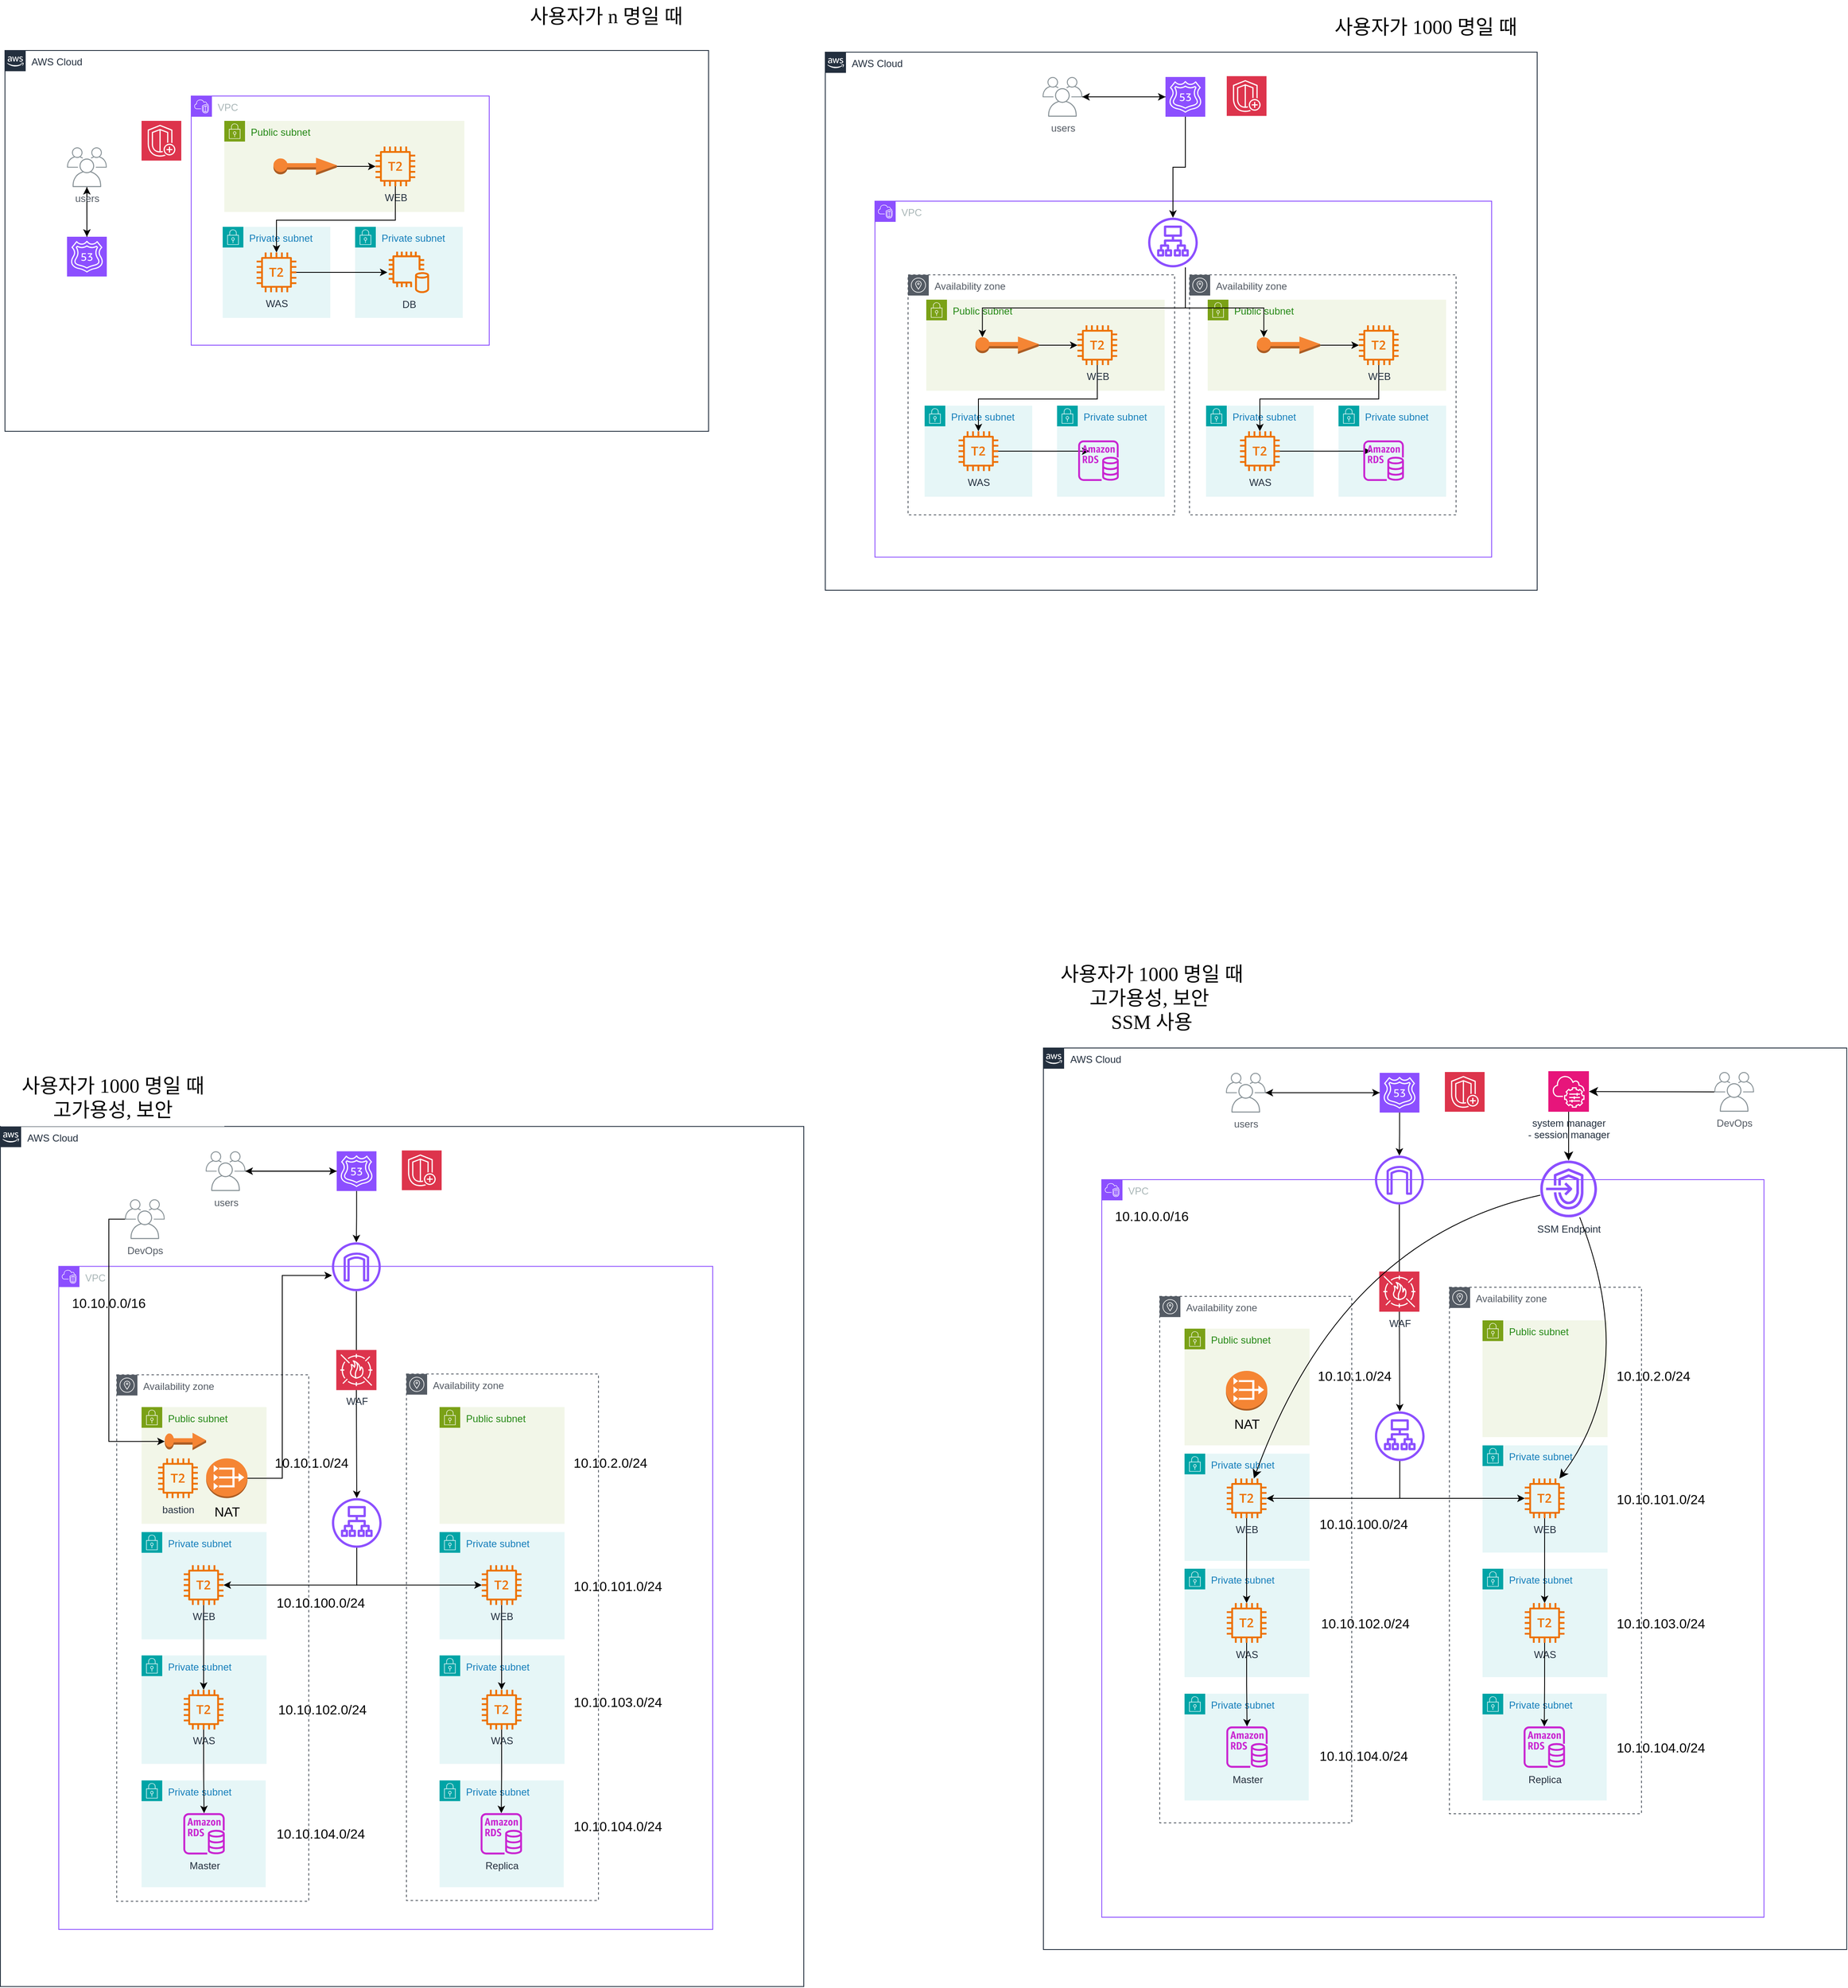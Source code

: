 <mxfile version="22.1.21" type="github">
  <diagram name="페이지-1" id="Wc-1QQAZittCdJHgFGNk">
    <mxGraphModel dx="5844" dy="3236" grid="0" gridSize="10" guides="1" tooltips="1" connect="1" arrows="1" fold="1" page="0" pageScale="1" pageWidth="827" pageHeight="1169" math="0" shadow="0">
      <root>
        <mxCell id="0" />
        <mxCell id="1" parent="0" />
        <mxCell id="7KFSZbsD8QToiaJrPgAA-1" value="Availability zone" style="sketch=0;outlineConnect=0;gradientColor=none;html=1;whiteSpace=wrap;fontSize=12;fontStyle=0;shape=mxgraph.aws4.group;grIcon=mxgraph.aws4.group_availability_zone;strokeColor=#545B64;fillColor=none;verticalAlign=top;align=left;spacingLeft=30;fontColor=#545B64;dashed=1;" vertex="1" parent="1">
          <mxGeometry x="1506" y="366" width="322" height="290" as="geometry" />
        </mxCell>
        <mxCell id="7KFSZbsD8QToiaJrPgAA-2" value="Availability zone" style="sketch=0;outlineConnect=0;gradientColor=none;html=1;whiteSpace=wrap;fontSize=12;fontStyle=0;shape=mxgraph.aws4.group;grIcon=mxgraph.aws4.group_availability_zone;strokeColor=#545B64;fillColor=none;verticalAlign=top;align=left;spacingLeft=30;fontColor=#545B64;dashed=1;" vertex="1" parent="1">
          <mxGeometry x="1166" y="366" width="322" height="290" as="geometry" />
        </mxCell>
        <mxCell id="7KFSZbsD8QToiaJrPgAA-3" value="AWS Cloud" style="points=[[0,0],[0.25,0],[0.5,0],[0.75,0],[1,0],[1,0.25],[1,0.5],[1,0.75],[1,1],[0.75,1],[0.5,1],[0.25,1],[0,1],[0,0.75],[0,0.5],[0,0.25]];outlineConnect=0;gradientColor=none;html=1;whiteSpace=wrap;fontSize=12;fontStyle=0;container=1;pointerEvents=0;collapsible=0;recursiveResize=0;shape=mxgraph.aws4.group;grIcon=mxgraph.aws4.group_aws_cloud_alt;strokeColor=#232F3E;fillColor=none;verticalAlign=top;align=left;spacingLeft=30;fontColor=#232F3E;dashed=0;" vertex="1" parent="1">
          <mxGeometry x="75" y="95" width="850" height="460" as="geometry" />
        </mxCell>
        <mxCell id="7KFSZbsD8QToiaJrPgAA-4" style="edgeStyle=orthogonalEdgeStyle;rounded=0;orthogonalLoop=1;jettySize=auto;html=1;" edge="1" parent="1" source="7KFSZbsD8QToiaJrPgAA-5" target="7KFSZbsD8QToiaJrPgAA-19">
          <mxGeometry relative="1" as="geometry" />
        </mxCell>
        <mxCell id="7KFSZbsD8QToiaJrPgAA-5" value="" style="sketch=0;points=[[0,0,0],[0.25,0,0],[0.5,0,0],[0.75,0,0],[1,0,0],[0,1,0],[0.25,1,0],[0.5,1,0],[0.75,1,0],[1,1,0],[0,0.25,0],[0,0.5,0],[0,0.75,0],[1,0.25,0],[1,0.5,0],[1,0.75,0]];outlineConnect=0;fontColor=#232F3E;fillColor=#8C4FFF;strokeColor=#ffffff;dashed=0;verticalLabelPosition=bottom;verticalAlign=top;align=center;html=1;fontSize=12;fontStyle=0;aspect=fixed;shape=mxgraph.aws4.resourceIcon;resIcon=mxgraph.aws4.route_53;" vertex="1" parent="1">
          <mxGeometry x="150" y="320" width="48" height="48" as="geometry" />
        </mxCell>
        <mxCell id="7KFSZbsD8QToiaJrPgAA-6" value="" style="sketch=0;points=[[0,0,0],[0.25,0,0],[0.5,0,0],[0.75,0,0],[1,0,0],[0,1,0],[0.25,1,0],[0.5,1,0],[0.75,1,0],[1,1,0],[0,0.25,0],[0,0.5,0],[0,0.75,0],[1,0.25,0],[1,0.5,0],[1,0.75,0]];outlineConnect=0;fontColor=#232F3E;fillColor=#DD344C;strokeColor=#ffffff;dashed=0;verticalLabelPosition=bottom;verticalAlign=top;align=center;html=1;fontSize=12;fontStyle=0;aspect=fixed;shape=mxgraph.aws4.resourceIcon;resIcon=mxgraph.aws4.shield;" vertex="1" parent="1">
          <mxGeometry x="240" y="180" width="48" height="48" as="geometry" />
        </mxCell>
        <mxCell id="7KFSZbsD8QToiaJrPgAA-7" value="Public subnet" style="points=[[0,0],[0.25,0],[0.5,0],[0.75,0],[1,0],[1,0.25],[1,0.5],[1,0.75],[1,1],[0.75,1],[0.5,1],[0.25,1],[0,1],[0,0.75],[0,0.5],[0,0.25]];outlineConnect=0;gradientColor=none;html=1;whiteSpace=wrap;fontSize=12;fontStyle=0;container=1;pointerEvents=0;collapsible=0;recursiveResize=0;shape=mxgraph.aws4.group;grIcon=mxgraph.aws4.group_security_group;grStroke=0;strokeColor=#7AA116;fillColor=#F2F6E8;verticalAlign=top;align=left;spacingLeft=30;fontColor=#248814;dashed=0;" vertex="1" parent="1">
          <mxGeometry x="340" y="180" width="290" height="110" as="geometry" />
        </mxCell>
        <mxCell id="7KFSZbsD8QToiaJrPgAA-8" style="edgeStyle=orthogonalEdgeStyle;rounded=0;orthogonalLoop=1;jettySize=auto;html=1;" edge="1" parent="7KFSZbsD8QToiaJrPgAA-7" source="7KFSZbsD8QToiaJrPgAA-9" target="7KFSZbsD8QToiaJrPgAA-10">
          <mxGeometry relative="1" as="geometry" />
        </mxCell>
        <mxCell id="7KFSZbsD8QToiaJrPgAA-9" value="" style="outlineConnect=0;dashed=0;verticalLabelPosition=bottom;verticalAlign=top;align=center;html=1;shape=mxgraph.aws3.elastic_ip;fillColor=#F58534;gradientColor=none;" vertex="1" parent="7KFSZbsD8QToiaJrPgAA-7">
          <mxGeometry x="59.38" y="44.5" width="76.5" height="21" as="geometry" />
        </mxCell>
        <mxCell id="7KFSZbsD8QToiaJrPgAA-10" value="WEB&lt;br&gt;" style="sketch=0;outlineConnect=0;fontColor=#232F3E;gradientColor=none;fillColor=#ED7100;strokeColor=none;dashed=0;verticalLabelPosition=bottom;verticalAlign=top;align=center;html=1;fontSize=12;fontStyle=0;aspect=fixed;pointerEvents=1;shape=mxgraph.aws4.t2_instance;" vertex="1" parent="7KFSZbsD8QToiaJrPgAA-7">
          <mxGeometry x="182.63" y="31" width="48" height="48" as="geometry" />
        </mxCell>
        <mxCell id="7KFSZbsD8QToiaJrPgAA-11" value="VPC" style="points=[[0,0],[0.25,0],[0.5,0],[0.75,0],[1,0],[1,0.25],[1,0.5],[1,0.75],[1,1],[0.75,1],[0.5,1],[0.25,1],[0,1],[0,0.75],[0,0.5],[0,0.25]];outlineConnect=0;gradientColor=none;html=1;whiteSpace=wrap;fontSize=12;fontStyle=0;container=1;pointerEvents=0;collapsible=0;recursiveResize=0;shape=mxgraph.aws4.group;grIcon=mxgraph.aws4.group_vpc2;strokeColor=#8C4FFF;fillColor=none;verticalAlign=top;align=left;spacingLeft=30;fontColor=#AAB7B8;dashed=0;" vertex="1" parent="1">
          <mxGeometry x="300" y="150" width="360" height="301" as="geometry" />
        </mxCell>
        <mxCell id="7KFSZbsD8QToiaJrPgAA-12" value="Private subnet" style="points=[[0,0],[0.25,0],[0.5,0],[0.75,0],[1,0],[1,0.25],[1,0.5],[1,0.75],[1,1],[0.75,1],[0.5,1],[0.25,1],[0,1],[0,0.75],[0,0.5],[0,0.25]];outlineConnect=0;gradientColor=none;html=1;whiteSpace=wrap;fontSize=12;fontStyle=0;container=1;pointerEvents=0;collapsible=0;recursiveResize=0;shape=mxgraph.aws4.group;grIcon=mxgraph.aws4.group_security_group;grStroke=0;strokeColor=#00A4A6;fillColor=#E6F6F7;verticalAlign=top;align=left;spacingLeft=30;fontColor=#147EBA;dashed=0;" vertex="1" parent="1">
          <mxGeometry x="338" y="308" width="130" height="110" as="geometry" />
        </mxCell>
        <mxCell id="7KFSZbsD8QToiaJrPgAA-13" value="WAS&lt;br&gt;" style="sketch=0;outlineConnect=0;fontColor=#232F3E;gradientColor=none;fillColor=#ED7100;strokeColor=none;dashed=0;verticalLabelPosition=bottom;verticalAlign=top;align=center;html=1;fontSize=12;fontStyle=0;aspect=fixed;pointerEvents=1;shape=mxgraph.aws4.t2_instance;" vertex="1" parent="7KFSZbsD8QToiaJrPgAA-12">
          <mxGeometry x="41" y="31" width="48" height="48" as="geometry" />
        </mxCell>
        <mxCell id="7KFSZbsD8QToiaJrPgAA-14" value="Private subnet" style="points=[[0,0],[0.25,0],[0.5,0],[0.75,0],[1,0],[1,0.25],[1,0.5],[1,0.75],[1,1],[0.75,1],[0.5,1],[0.25,1],[0,1],[0,0.75],[0,0.5],[0,0.25]];outlineConnect=0;gradientColor=none;html=1;whiteSpace=wrap;fontSize=12;fontStyle=0;container=1;pointerEvents=0;collapsible=0;recursiveResize=0;shape=mxgraph.aws4.group;grIcon=mxgraph.aws4.group_security_group;grStroke=0;strokeColor=#00A4A6;fillColor=#E6F6F7;verticalAlign=top;align=left;spacingLeft=30;fontColor=#147EBA;dashed=0;" vertex="1" parent="1">
          <mxGeometry x="498" y="308" width="130" height="110" as="geometry" />
        </mxCell>
        <mxCell id="7KFSZbsD8QToiaJrPgAA-15" value="DB" style="sketch=0;outlineConnect=0;fontColor=#232F3E;gradientColor=none;fillColor=#ED7100;strokeColor=none;dashed=0;verticalLabelPosition=bottom;verticalAlign=top;align=center;html=1;fontSize=12;fontStyle=0;aspect=fixed;pointerEvents=1;shape=mxgraph.aws4.db_on_instance2;" vertex="1" parent="7KFSZbsD8QToiaJrPgAA-14">
          <mxGeometry x="40" y="30" width="50" height="50" as="geometry" />
        </mxCell>
        <mxCell id="7KFSZbsD8QToiaJrPgAA-16" style="edgeStyle=orthogonalEdgeStyle;rounded=0;orthogonalLoop=1;jettySize=auto;html=1;entryX=-0.033;entryY=0.5;entryDx=0;entryDy=0;entryPerimeter=0;" edge="1" parent="1" source="7KFSZbsD8QToiaJrPgAA-13" target="7KFSZbsD8QToiaJrPgAA-15">
          <mxGeometry relative="1" as="geometry" />
        </mxCell>
        <mxCell id="7KFSZbsD8QToiaJrPgAA-17" style="edgeStyle=orthogonalEdgeStyle;rounded=0;orthogonalLoop=1;jettySize=auto;html=1;" edge="1" parent="1" source="7KFSZbsD8QToiaJrPgAA-10" target="7KFSZbsD8QToiaJrPgAA-13">
          <mxGeometry relative="1" as="geometry">
            <Array as="points">
              <mxPoint x="547" y="300" />
              <mxPoint x="403" y="300" />
            </Array>
          </mxGeometry>
        </mxCell>
        <mxCell id="7KFSZbsD8QToiaJrPgAA-18" style="edgeStyle=orthogonalEdgeStyle;rounded=0;orthogonalLoop=1;jettySize=auto;html=1;" edge="1" parent="1" source="7KFSZbsD8QToiaJrPgAA-19" target="7KFSZbsD8QToiaJrPgAA-5">
          <mxGeometry relative="1" as="geometry" />
        </mxCell>
        <mxCell id="7KFSZbsD8QToiaJrPgAA-19" value="users" style="sketch=0;outlineConnect=0;gradientColor=none;fontColor=#545B64;strokeColor=none;fillColor=#879196;dashed=0;verticalLabelPosition=bottom;verticalAlign=top;align=center;html=1;fontSize=12;fontStyle=0;aspect=fixed;shape=mxgraph.aws4.illustration_users;pointerEvents=1" vertex="1" parent="1">
          <mxGeometry x="150" y="212" width="48" height="48" as="geometry" />
        </mxCell>
        <mxCell id="7KFSZbsD8QToiaJrPgAA-20" value="Public subnet" style="points=[[0,0],[0.25,0],[0.5,0],[0.75,0],[1,0],[1,0.25],[1,0.5],[1,0.75],[1,1],[0.75,1],[0.5,1],[0.25,1],[0,1],[0,0.75],[0,0.5],[0,0.25]];outlineConnect=0;gradientColor=none;html=1;whiteSpace=wrap;fontSize=12;fontStyle=0;container=0;pointerEvents=0;collapsible=0;recursiveResize=0;shape=mxgraph.aws4.group;grIcon=mxgraph.aws4.group_security_group;grStroke=0;strokeColor=#7AA116;fillColor=#F2F6E8;verticalAlign=top;align=left;spacingLeft=30;fontColor=#248814;dashed=0;" vertex="1" parent="1">
          <mxGeometry x="1188" y="396" width="288" height="110" as="geometry" />
        </mxCell>
        <mxCell id="7KFSZbsD8QToiaJrPgAA-21" value="Private subnet" style="points=[[0,0],[0.25,0],[0.5,0],[0.75,0],[1,0],[1,0.25],[1,0.5],[1,0.75],[1,1],[0.75,1],[0.5,1],[0.25,1],[0,1],[0,0.75],[0,0.5],[0,0.25]];outlineConnect=0;gradientColor=none;html=1;whiteSpace=wrap;fontSize=12;fontStyle=0;container=1;pointerEvents=0;collapsible=0;recursiveResize=0;shape=mxgraph.aws4.group;grIcon=mxgraph.aws4.group_security_group;grStroke=0;strokeColor=#00A4A6;fillColor=#E6F6F7;verticalAlign=top;align=left;spacingLeft=30;fontColor=#147EBA;dashed=0;" vertex="1" parent="1">
          <mxGeometry x="1186" y="524" width="130" height="110" as="geometry" />
        </mxCell>
        <mxCell id="7KFSZbsD8QToiaJrPgAA-22" value="WAS&lt;br&gt;" style="sketch=0;outlineConnect=0;fontColor=#232F3E;gradientColor=none;fillColor=#ED7100;strokeColor=none;dashed=0;verticalLabelPosition=bottom;verticalAlign=top;align=center;html=1;fontSize=12;fontStyle=0;aspect=fixed;pointerEvents=1;shape=mxgraph.aws4.t2_instance;" vertex="1" parent="7KFSZbsD8QToiaJrPgAA-21">
          <mxGeometry x="41" y="31" width="48" height="48" as="geometry" />
        </mxCell>
        <mxCell id="7KFSZbsD8QToiaJrPgAA-23" value="Private subnet" style="points=[[0,0],[0.25,0],[0.5,0],[0.75,0],[1,0],[1,0.25],[1,0.5],[1,0.75],[1,1],[0.75,1],[0.5,1],[0.25,1],[0,1],[0,0.75],[0,0.5],[0,0.25]];outlineConnect=0;gradientColor=none;html=1;whiteSpace=wrap;fontSize=12;fontStyle=0;container=1;pointerEvents=0;collapsible=0;recursiveResize=0;shape=mxgraph.aws4.group;grIcon=mxgraph.aws4.group_security_group;grStroke=0;strokeColor=#00A4A6;fillColor=#E6F6F7;verticalAlign=top;align=left;spacingLeft=30;fontColor=#147EBA;dashed=0;" vertex="1" parent="1">
          <mxGeometry x="1346" y="524" width="130" height="110" as="geometry" />
        </mxCell>
        <mxCell id="7KFSZbsD8QToiaJrPgAA-24" style="edgeStyle=orthogonalEdgeStyle;rounded=0;orthogonalLoop=1;jettySize=auto;html=1;entryX=-0.033;entryY=0.5;entryDx=0;entryDy=0;entryPerimeter=0;" edge="1" parent="1" source="7KFSZbsD8QToiaJrPgAA-22">
          <mxGeometry relative="1" as="geometry">
            <mxPoint x="1384.994" y="579" as="targetPoint" />
          </mxGeometry>
        </mxCell>
        <mxCell id="7KFSZbsD8QToiaJrPgAA-25" style="edgeStyle=orthogonalEdgeStyle;rounded=0;orthogonalLoop=1;jettySize=auto;html=1;" edge="1" parent="1" source="7KFSZbsD8QToiaJrPgAA-45" target="7KFSZbsD8QToiaJrPgAA-22">
          <mxGeometry relative="1" as="geometry">
            <Array as="points">
              <mxPoint x="1395" y="516" />
              <mxPoint x="1251" y="516" />
            </Array>
          </mxGeometry>
        </mxCell>
        <mxCell id="7KFSZbsD8QToiaJrPgAA-26" value="Public subnet" style="points=[[0,0],[0.25,0],[0.5,0],[0.75,0],[1,0],[1,0.25],[1,0.5],[1,0.75],[1,1],[0.75,1],[0.5,1],[0.25,1],[0,1],[0,0.75],[0,0.5],[0,0.25]];outlineConnect=0;gradientColor=none;html=1;whiteSpace=wrap;fontSize=12;fontStyle=0;container=0;pointerEvents=0;collapsible=0;recursiveResize=0;shape=mxgraph.aws4.group;grIcon=mxgraph.aws4.group_security_group;grStroke=0;strokeColor=#7AA116;fillColor=#F2F6E8;verticalAlign=top;align=left;spacingLeft=30;fontColor=#248814;dashed=0;" vertex="1" parent="1">
          <mxGeometry x="1528" y="396" width="288" height="110" as="geometry" />
        </mxCell>
        <mxCell id="7KFSZbsD8QToiaJrPgAA-27" value="Private subnet" style="points=[[0,0],[0.25,0],[0.5,0],[0.75,0],[1,0],[1,0.25],[1,0.5],[1,0.75],[1,1],[0.75,1],[0.5,1],[0.25,1],[0,1],[0,0.75],[0,0.5],[0,0.25]];outlineConnect=0;gradientColor=none;html=1;whiteSpace=wrap;fontSize=12;fontStyle=0;container=1;pointerEvents=0;collapsible=0;recursiveResize=0;shape=mxgraph.aws4.group;grIcon=mxgraph.aws4.group_security_group;grStroke=0;strokeColor=#00A4A6;fillColor=#E6F6F7;verticalAlign=top;align=left;spacingLeft=30;fontColor=#147EBA;dashed=0;" vertex="1" parent="1">
          <mxGeometry x="1526" y="524" width="130" height="110" as="geometry" />
        </mxCell>
        <mxCell id="7KFSZbsD8QToiaJrPgAA-28" value="WAS&lt;br&gt;" style="sketch=0;outlineConnect=0;fontColor=#232F3E;gradientColor=none;fillColor=#ED7100;strokeColor=none;dashed=0;verticalLabelPosition=bottom;verticalAlign=top;align=center;html=1;fontSize=12;fontStyle=0;aspect=fixed;pointerEvents=1;shape=mxgraph.aws4.t2_instance;" vertex="1" parent="7KFSZbsD8QToiaJrPgAA-27">
          <mxGeometry x="41" y="31" width="48" height="48" as="geometry" />
        </mxCell>
        <mxCell id="7KFSZbsD8QToiaJrPgAA-29" value="Private subnet" style="points=[[0,0],[0.25,0],[0.5,0],[0.75,0],[1,0],[1,0.25],[1,0.5],[1,0.75],[1,1],[0.75,1],[0.5,1],[0.25,1],[0,1],[0,0.75],[0,0.5],[0,0.25]];outlineConnect=0;gradientColor=none;html=1;whiteSpace=wrap;fontSize=12;fontStyle=0;container=1;pointerEvents=0;collapsible=0;recursiveResize=0;shape=mxgraph.aws4.group;grIcon=mxgraph.aws4.group_security_group;grStroke=0;strokeColor=#00A4A6;fillColor=#E6F6F7;verticalAlign=top;align=left;spacingLeft=30;fontColor=#147EBA;dashed=0;" vertex="1" parent="1">
          <mxGeometry x="1686" y="524" width="130" height="110" as="geometry" />
        </mxCell>
        <mxCell id="7KFSZbsD8QToiaJrPgAA-30" style="edgeStyle=orthogonalEdgeStyle;rounded=0;orthogonalLoop=1;jettySize=auto;html=1;entryX=-0.033;entryY=0.5;entryDx=0;entryDy=0;entryPerimeter=0;" edge="1" parent="1" source="7KFSZbsD8QToiaJrPgAA-28">
          <mxGeometry relative="1" as="geometry">
            <mxPoint x="1724.994" y="579" as="targetPoint" />
          </mxGeometry>
        </mxCell>
        <mxCell id="7KFSZbsD8QToiaJrPgAA-31" style="edgeStyle=orthogonalEdgeStyle;rounded=0;orthogonalLoop=1;jettySize=auto;html=1;" edge="1" parent="1" source="7KFSZbsD8QToiaJrPgAA-48" target="7KFSZbsD8QToiaJrPgAA-28">
          <mxGeometry relative="1" as="geometry">
            <Array as="points">
              <mxPoint x="1735" y="516" />
              <mxPoint x="1591" y="516" />
            </Array>
          </mxGeometry>
        </mxCell>
        <mxCell id="7KFSZbsD8QToiaJrPgAA-32" value="VPC" style="points=[[0,0],[0.25,0],[0.5,0],[0.75,0],[1,0],[1,0.25],[1,0.5],[1,0.75],[1,1],[0.75,1],[0.5,1],[0.25,1],[0,1],[0,0.75],[0,0.5],[0,0.25]];outlineConnect=0;gradientColor=none;html=1;whiteSpace=wrap;fontSize=12;fontStyle=0;container=1;pointerEvents=0;collapsible=0;recursiveResize=0;shape=mxgraph.aws4.group;grIcon=mxgraph.aws4.group_vpc2;strokeColor=#8C4FFF;fillColor=none;verticalAlign=top;align=left;spacingLeft=30;fontColor=#AAB7B8;dashed=0;" vertex="1" parent="1">
          <mxGeometry x="1126" y="277" width="745" height="430" as="geometry" />
        </mxCell>
        <mxCell id="7KFSZbsD8QToiaJrPgAA-33" value="" style="sketch=0;outlineConnect=0;fontColor=#232F3E;gradientColor=none;fillColor=#8C4FFF;strokeColor=none;dashed=0;verticalLabelPosition=bottom;verticalAlign=top;align=center;html=1;fontSize=12;fontStyle=0;aspect=fixed;pointerEvents=1;shape=mxgraph.aws4.application_load_balancer;" vertex="1" parent="7KFSZbsD8QToiaJrPgAA-32">
          <mxGeometry x="330" y="20" width="60" height="60" as="geometry" />
        </mxCell>
        <mxCell id="7KFSZbsD8QToiaJrPgAA-34" value="" style="sketch=0;outlineConnect=0;fontColor=#232F3E;gradientColor=none;fillColor=#C925D1;strokeColor=none;dashed=0;verticalLabelPosition=bottom;verticalAlign=top;align=center;html=1;fontSize=12;fontStyle=0;aspect=fixed;pointerEvents=1;shape=mxgraph.aws4.rds_instance;" vertex="1" parent="7KFSZbsD8QToiaJrPgAA-32">
          <mxGeometry x="245.5" y="289" width="49" height="49" as="geometry" />
        </mxCell>
        <mxCell id="7KFSZbsD8QToiaJrPgAA-35" value="" style="sketch=0;outlineConnect=0;fontColor=#232F3E;gradientColor=none;fillColor=#C925D1;strokeColor=none;dashed=0;verticalLabelPosition=bottom;verticalAlign=top;align=center;html=1;fontSize=12;fontStyle=0;aspect=fixed;pointerEvents=1;shape=mxgraph.aws4.rds_instance;" vertex="1" parent="7KFSZbsD8QToiaJrPgAA-32">
          <mxGeometry x="590" y="289" width="49" height="49" as="geometry" />
        </mxCell>
        <mxCell id="7KFSZbsD8QToiaJrPgAA-36" value="AWS Cloud" style="points=[[0,0],[0.25,0],[0.5,0],[0.75,0],[1,0],[1,0.25],[1,0.5],[1,0.75],[1,1],[0.75,1],[0.5,1],[0.25,1],[0,1],[0,0.75],[0,0.5],[0,0.25]];outlineConnect=0;gradientColor=none;html=1;whiteSpace=wrap;fontSize=12;fontStyle=0;container=1;pointerEvents=0;collapsible=0;recursiveResize=0;shape=mxgraph.aws4.group;grIcon=mxgraph.aws4.group_aws_cloud_alt;strokeColor=#232F3E;fillColor=none;verticalAlign=top;align=left;spacingLeft=30;fontColor=#232F3E;dashed=0;" vertex="1" parent="7KFSZbsD8QToiaJrPgAA-32">
          <mxGeometry x="-60" y="-180" width="860" height="650" as="geometry" />
        </mxCell>
        <mxCell id="7KFSZbsD8QToiaJrPgAA-37" value="" style="sketch=0;points=[[0,0,0],[0.25,0,0],[0.5,0,0],[0.75,0,0],[1,0,0],[0,1,0],[0.25,1,0],[0.5,1,0],[0.75,1,0],[1,1,0],[0,0.25,0],[0,0.5,0],[0,0.75,0],[1,0.25,0],[1,0.5,0],[1,0.75,0]];outlineConnect=0;fontColor=#232F3E;fillColor=#DD344C;strokeColor=#ffffff;dashed=0;verticalLabelPosition=bottom;verticalAlign=top;align=center;html=1;fontSize=12;fontStyle=0;aspect=fixed;shape=mxgraph.aws4.resourceIcon;resIcon=mxgraph.aws4.shield;" vertex="1" parent="7KFSZbsD8QToiaJrPgAA-36">
          <mxGeometry x="485" y="29" width="48" height="48" as="geometry" />
        </mxCell>
        <mxCell id="7KFSZbsD8QToiaJrPgAA-38" style="edgeStyle=orthogonalEdgeStyle;rounded=0;orthogonalLoop=1;jettySize=auto;html=1;" edge="1" parent="1" source="7KFSZbsD8QToiaJrPgAA-40" target="7KFSZbsD8QToiaJrPgAA-42">
          <mxGeometry relative="1" as="geometry" />
        </mxCell>
        <mxCell id="7KFSZbsD8QToiaJrPgAA-39" style="edgeStyle=orthogonalEdgeStyle;rounded=0;orthogonalLoop=1;jettySize=auto;html=1;" edge="1" parent="1" source="7KFSZbsD8QToiaJrPgAA-40" target="7KFSZbsD8QToiaJrPgAA-33">
          <mxGeometry relative="1" as="geometry" />
        </mxCell>
        <mxCell id="7KFSZbsD8QToiaJrPgAA-40" value="" style="sketch=0;points=[[0,0,0],[0.25,0,0],[0.5,0,0],[0.75,0,0],[1,0,0],[0,1,0],[0.25,1,0],[0.5,1,0],[0.75,1,0],[1,1,0],[0,0.25,0],[0,0.5,0],[0,0.75,0],[1,0.25,0],[1,0.5,0],[1,0.75,0]];outlineConnect=0;fontColor=#232F3E;fillColor=#8C4FFF;strokeColor=#ffffff;dashed=0;verticalLabelPosition=bottom;verticalAlign=top;align=center;html=1;fontSize=12;fontStyle=0;aspect=fixed;shape=mxgraph.aws4.resourceIcon;resIcon=mxgraph.aws4.route_53;" vertex="1" parent="1">
          <mxGeometry x="1477" y="127" width="48" height="48" as="geometry" />
        </mxCell>
        <mxCell id="7KFSZbsD8QToiaJrPgAA-41" style="edgeStyle=orthogonalEdgeStyle;rounded=0;orthogonalLoop=1;jettySize=auto;html=1;" edge="1" parent="1" source="7KFSZbsD8QToiaJrPgAA-42" target="7KFSZbsD8QToiaJrPgAA-40">
          <mxGeometry relative="1" as="geometry" />
        </mxCell>
        <mxCell id="7KFSZbsD8QToiaJrPgAA-42" value="users" style="sketch=0;outlineConnect=0;gradientColor=none;fontColor=#545B64;strokeColor=none;fillColor=#879196;dashed=0;verticalLabelPosition=bottom;verticalAlign=top;align=center;html=1;fontSize=12;fontStyle=0;aspect=fixed;shape=mxgraph.aws4.illustration_users;pointerEvents=1" vertex="1" parent="1">
          <mxGeometry x="1328.5" y="127" width="48" height="48" as="geometry" />
        </mxCell>
        <mxCell id="7KFSZbsD8QToiaJrPgAA-43" style="edgeStyle=orthogonalEdgeStyle;rounded=0;orthogonalLoop=1;jettySize=auto;html=1;" edge="1" parent="1" source="7KFSZbsD8QToiaJrPgAA-44" target="7KFSZbsD8QToiaJrPgAA-45">
          <mxGeometry relative="1" as="geometry" />
        </mxCell>
        <mxCell id="7KFSZbsD8QToiaJrPgAA-44" value="" style="outlineConnect=0;dashed=0;verticalLabelPosition=bottom;verticalAlign=top;align=center;html=1;shape=mxgraph.aws3.elastic_ip;fillColor=#F58534;gradientColor=none;" vertex="1" parent="1">
          <mxGeometry x="1247.38" y="440.5" width="76.5" height="21" as="geometry" />
        </mxCell>
        <mxCell id="7KFSZbsD8QToiaJrPgAA-45" value="WEB&lt;br&gt;" style="sketch=0;outlineConnect=0;fontColor=#232F3E;gradientColor=none;fillColor=#ED7100;strokeColor=none;dashed=0;verticalLabelPosition=bottom;verticalAlign=top;align=center;html=1;fontSize=12;fontStyle=0;aspect=fixed;pointerEvents=1;shape=mxgraph.aws4.t2_instance;" vertex="1" parent="1">
          <mxGeometry x="1370.63" y="427" width="48" height="48" as="geometry" />
        </mxCell>
        <mxCell id="7KFSZbsD8QToiaJrPgAA-46" style="edgeStyle=orthogonalEdgeStyle;rounded=0;orthogonalLoop=1;jettySize=auto;html=1;" edge="1" parent="1" source="7KFSZbsD8QToiaJrPgAA-47" target="7KFSZbsD8QToiaJrPgAA-48">
          <mxGeometry relative="1" as="geometry" />
        </mxCell>
        <mxCell id="7KFSZbsD8QToiaJrPgAA-47" value="" style="outlineConnect=0;dashed=0;verticalLabelPosition=bottom;verticalAlign=top;align=center;html=1;shape=mxgraph.aws3.elastic_ip;fillColor=#F58534;gradientColor=none;" vertex="1" parent="1">
          <mxGeometry x="1587.38" y="440.5" width="76.5" height="21" as="geometry" />
        </mxCell>
        <mxCell id="7KFSZbsD8QToiaJrPgAA-48" value="WEB&lt;br&gt;" style="sketch=0;outlineConnect=0;fontColor=#232F3E;gradientColor=none;fillColor=#ED7100;strokeColor=none;dashed=0;verticalLabelPosition=bottom;verticalAlign=top;align=center;html=1;fontSize=12;fontStyle=0;aspect=fixed;pointerEvents=1;shape=mxgraph.aws4.t2_instance;" vertex="1" parent="1">
          <mxGeometry x="1710.63" y="427" width="48" height="48" as="geometry" />
        </mxCell>
        <mxCell id="7KFSZbsD8QToiaJrPgAA-49" style="edgeStyle=orthogonalEdgeStyle;rounded=0;orthogonalLoop=1;jettySize=auto;html=1;entryX=0.11;entryY=0.04;entryDx=0;entryDy=0;entryPerimeter=0;" edge="1" parent="1" source="7KFSZbsD8QToiaJrPgAA-33" target="7KFSZbsD8QToiaJrPgAA-47">
          <mxGeometry relative="1" as="geometry">
            <Array as="points">
              <mxPoint x="1501" y="406" />
              <mxPoint x="1596" y="406" />
            </Array>
          </mxGeometry>
        </mxCell>
        <mxCell id="7KFSZbsD8QToiaJrPgAA-50" style="edgeStyle=orthogonalEdgeStyle;rounded=0;orthogonalLoop=1;jettySize=auto;html=1;entryX=0.11;entryY=0.04;entryDx=0;entryDy=0;entryPerimeter=0;" edge="1" parent="1" source="7KFSZbsD8QToiaJrPgAA-33" target="7KFSZbsD8QToiaJrPgAA-44">
          <mxGeometry relative="1" as="geometry">
            <Array as="points">
              <mxPoint x="1501" y="406" />
              <mxPoint x="1256" y="406" />
            </Array>
          </mxGeometry>
        </mxCell>
        <mxCell id="7KFSZbsD8QToiaJrPgAA-51" value="VPC" style="points=[[0,0],[0.25,0],[0.5,0],[0.75,0],[1,0],[1,0.25],[1,0.5],[1,0.75],[1,1],[0.75,1],[0.5,1],[0.25,1],[0,1],[0,0.75],[0,0.5],[0,0.25]];outlineConnect=0;gradientColor=none;html=1;whiteSpace=wrap;fontSize=12;fontStyle=0;container=1;pointerEvents=0;collapsible=0;recursiveResize=0;shape=mxgraph.aws4.group;grIcon=mxgraph.aws4.group_vpc2;strokeColor=#8C4FFF;fillColor=none;verticalAlign=top;align=left;spacingLeft=30;fontColor=#AAB7B8;dashed=0;" vertex="1" parent="1">
          <mxGeometry x="140" y="1563.75" width="790" height="801" as="geometry" />
        </mxCell>
        <mxCell id="7KFSZbsD8QToiaJrPgAA-52" value="Availability zone" style="sketch=0;outlineConnect=0;gradientColor=none;html=1;whiteSpace=wrap;fontSize=12;fontStyle=0;shape=mxgraph.aws4.group;grIcon=mxgraph.aws4.group_availability_zone;strokeColor=#545B64;fillColor=none;verticalAlign=top;align=left;spacingLeft=30;fontColor=#545B64;dashed=1;" vertex="1" parent="7KFSZbsD8QToiaJrPgAA-51">
          <mxGeometry x="420" y="130" width="232" height="636" as="geometry" />
        </mxCell>
        <mxCell id="7KFSZbsD8QToiaJrPgAA-53" value="Private subnet" style="points=[[0,0],[0.25,0],[0.5,0],[0.75,0],[1,0],[1,0.25],[1,0.5],[1,0.75],[1,1],[0.75,1],[0.5,1],[0.25,1],[0,1],[0,0.75],[0,0.5],[0,0.25]];outlineConnect=0;gradientColor=none;html=1;whiteSpace=wrap;fontSize=12;fontStyle=0;container=1;pointerEvents=0;collapsible=0;recursiveResize=0;shape=mxgraph.aws4.group;grIcon=mxgraph.aws4.group_security_group;grStroke=0;strokeColor=#00A4A6;fillColor=#E6F6F7;verticalAlign=top;align=left;spacingLeft=30;fontColor=#147EBA;dashed=0;" vertex="1" parent="7KFSZbsD8QToiaJrPgAA-51">
          <mxGeometry x="100" y="470" width="151" height="131" as="geometry" />
        </mxCell>
        <mxCell id="7KFSZbsD8QToiaJrPgAA-54" value="WAS&lt;br&gt;" style="sketch=0;outlineConnect=0;fontColor=#232F3E;gradientColor=none;fillColor=#ED7100;strokeColor=none;dashed=0;verticalLabelPosition=bottom;verticalAlign=top;align=center;html=1;fontSize=12;fontStyle=0;aspect=fixed;pointerEvents=1;shape=mxgraph.aws4.t2_instance;" vertex="1" parent="7KFSZbsD8QToiaJrPgAA-53">
          <mxGeometry x="51" y="41.5" width="48" height="48" as="geometry" />
        </mxCell>
        <mxCell id="7KFSZbsD8QToiaJrPgAA-55" value="Private subnet" style="points=[[0,0],[0.25,0],[0.5,0],[0.75,0],[1,0],[1,0.25],[1,0.5],[1,0.75],[1,1],[0.75,1],[0.5,1],[0.25,1],[0,1],[0,0.75],[0,0.5],[0,0.25]];outlineConnect=0;gradientColor=none;html=1;whiteSpace=wrap;fontSize=12;fontStyle=0;container=1;pointerEvents=0;collapsible=0;recursiveResize=0;shape=mxgraph.aws4.group;grIcon=mxgraph.aws4.group_security_group;grStroke=0;strokeColor=#00A4A6;fillColor=#E6F6F7;verticalAlign=top;align=left;spacingLeft=30;fontColor=#147EBA;dashed=0;" vertex="1" parent="7KFSZbsD8QToiaJrPgAA-51">
          <mxGeometry x="100" y="621" width="150" height="129" as="geometry" />
        </mxCell>
        <mxCell id="7KFSZbsD8QToiaJrPgAA-56" value="Master&lt;br&gt;" style="sketch=0;outlineConnect=0;fontColor=#232F3E;gradientColor=none;fillColor=#C925D1;strokeColor=none;dashed=0;verticalLabelPosition=bottom;verticalAlign=top;align=center;html=1;fontSize=12;fontStyle=0;aspect=fixed;pointerEvents=1;shape=mxgraph.aws4.rds_instance;" vertex="1" parent="7KFSZbsD8QToiaJrPgAA-55">
          <mxGeometry x="50.5" y="39.5" width="50" height="50" as="geometry" />
        </mxCell>
        <mxCell id="7KFSZbsD8QToiaJrPgAA-57" value="Private subnet" style="points=[[0,0],[0.25,0],[0.5,0],[0.75,0],[1,0],[1,0.25],[1,0.5],[1,0.75],[1,1],[0.75,1],[0.5,1],[0.25,1],[0,1],[0,0.75],[0,0.5],[0,0.25]];outlineConnect=0;gradientColor=none;html=1;whiteSpace=wrap;fontSize=12;fontStyle=0;container=1;pointerEvents=0;collapsible=0;recursiveResize=0;shape=mxgraph.aws4.group;grIcon=mxgraph.aws4.group_security_group;grStroke=0;strokeColor=#00A4A6;fillColor=#E6F6F7;verticalAlign=top;align=left;spacingLeft=30;fontColor=#147EBA;dashed=0;" vertex="1" parent="7KFSZbsD8QToiaJrPgAA-51">
          <mxGeometry x="460" y="321" width="151" height="129.5" as="geometry" />
        </mxCell>
        <mxCell id="7KFSZbsD8QToiaJrPgAA-58" value="Private subnet" style="points=[[0,0],[0.25,0],[0.5,0],[0.75,0],[1,0],[1,0.25],[1,0.5],[1,0.75],[1,1],[0.75,1],[0.5,1],[0.25,1],[0,1],[0,0.75],[0,0.5],[0,0.25]];outlineConnect=0;gradientColor=none;html=1;whiteSpace=wrap;fontSize=12;fontStyle=0;container=1;pointerEvents=0;collapsible=0;recursiveResize=0;shape=mxgraph.aws4.group;grIcon=mxgraph.aws4.group_security_group;grStroke=0;strokeColor=#00A4A6;fillColor=#E6F6F7;verticalAlign=top;align=left;spacingLeft=30;fontColor=#147EBA;dashed=0;" vertex="1" parent="7KFSZbsD8QToiaJrPgAA-51">
          <mxGeometry x="460" y="470" width="151" height="131" as="geometry" />
        </mxCell>
        <mxCell id="7KFSZbsD8QToiaJrPgAA-59" value="WAS&lt;br&gt;" style="sketch=0;outlineConnect=0;fontColor=#232F3E;gradientColor=none;fillColor=#ED7100;strokeColor=none;dashed=0;verticalLabelPosition=bottom;verticalAlign=top;align=center;html=1;fontSize=12;fontStyle=0;aspect=fixed;pointerEvents=1;shape=mxgraph.aws4.t2_instance;" vertex="1" parent="7KFSZbsD8QToiaJrPgAA-58">
          <mxGeometry x="51" y="41.5" width="48" height="48" as="geometry" />
        </mxCell>
        <mxCell id="7KFSZbsD8QToiaJrPgAA-60" value="Public subnet" style="points=[[0,0],[0.25,0],[0.5,0],[0.75,0],[1,0],[1,0.25],[1,0.5],[1,0.75],[1,1],[0.75,1],[0.5,1],[0.25,1],[0,1],[0,0.75],[0,0.5],[0,0.25]];outlineConnect=0;gradientColor=none;html=1;whiteSpace=wrap;fontSize=12;fontStyle=0;container=0;pointerEvents=0;collapsible=0;recursiveResize=0;shape=mxgraph.aws4.group;grIcon=mxgraph.aws4.group_security_group;grStroke=0;strokeColor=#7AA116;fillColor=#F2F6E8;verticalAlign=top;align=left;spacingLeft=30;fontColor=#248814;dashed=0;" vertex="1" parent="7KFSZbsD8QToiaJrPgAA-51">
          <mxGeometry x="460" y="170" width="151" height="141" as="geometry" />
        </mxCell>
        <mxCell id="7KFSZbsD8QToiaJrPgAA-61" value="Private subnet" style="points=[[0,0],[0.25,0],[0.5,0],[0.75,0],[1,0],[1,0.25],[1,0.5],[1,0.75],[1,1],[0.75,1],[0.5,1],[0.25,1],[0,1],[0,0.75],[0,0.5],[0,0.25]];outlineConnect=0;gradientColor=none;html=1;whiteSpace=wrap;fontSize=12;fontStyle=0;container=1;pointerEvents=0;collapsible=0;recursiveResize=0;shape=mxgraph.aws4.group;grIcon=mxgraph.aws4.group_security_group;grStroke=0;strokeColor=#00A4A6;fillColor=#E6F6F7;verticalAlign=top;align=left;spacingLeft=30;fontColor=#147EBA;dashed=0;" vertex="1" parent="7KFSZbsD8QToiaJrPgAA-51">
          <mxGeometry x="460" y="621" width="150" height="129" as="geometry" />
        </mxCell>
        <mxCell id="7KFSZbsD8QToiaJrPgAA-62" value="" style="edgeStyle=orthogonalEdgeStyle;rounded=0;orthogonalLoop=1;jettySize=auto;html=1;" edge="1" parent="7KFSZbsD8QToiaJrPgAA-51" source="7KFSZbsD8QToiaJrPgAA-63" target="7KFSZbsD8QToiaJrPgAA-59">
          <mxGeometry relative="1" as="geometry" />
        </mxCell>
        <mxCell id="7KFSZbsD8QToiaJrPgAA-63" value="WEB" style="sketch=0;outlineConnect=0;fontColor=#232F3E;gradientColor=none;fillColor=#ED7100;strokeColor=none;dashed=0;verticalLabelPosition=bottom;verticalAlign=top;align=center;html=1;fontSize=12;fontStyle=0;aspect=fixed;pointerEvents=1;shape=mxgraph.aws4.t2_instance;" vertex="1" parent="7KFSZbsD8QToiaJrPgAA-51">
          <mxGeometry x="511" y="361" width="48" height="48" as="geometry" />
        </mxCell>
        <mxCell id="7KFSZbsD8QToiaJrPgAA-64" style="edgeStyle=orthogonalEdgeStyle;rounded=0;orthogonalLoop=1;jettySize=auto;html=1;" edge="1" parent="7KFSZbsD8QToiaJrPgAA-51" source="7KFSZbsD8QToiaJrPgAA-65" target="7KFSZbsD8QToiaJrPgAA-72">
          <mxGeometry relative="1" as="geometry" />
        </mxCell>
        <mxCell id="7KFSZbsD8QToiaJrPgAA-65" value="" style="sketch=0;outlineConnect=0;fontColor=#232F3E;gradientColor=none;fillColor=#8C4FFF;strokeColor=none;dashed=0;verticalLabelPosition=bottom;verticalAlign=top;align=center;html=1;fontSize=12;fontStyle=0;aspect=fixed;pointerEvents=1;shape=mxgraph.aws4.internet_gateway;" vertex="1" parent="7KFSZbsD8QToiaJrPgAA-51">
          <mxGeometry x="330" y="-29" width="59" height="59" as="geometry" />
        </mxCell>
        <mxCell id="7KFSZbsD8QToiaJrPgAA-66" value="10.10.0.0/16" style="text;html=1;align=center;verticalAlign=middle;resizable=0;points=[];autosize=1;strokeColor=none;fillColor=none;fontSize=16;" vertex="1" parent="7KFSZbsD8QToiaJrPgAA-51">
          <mxGeometry x="5" y="29" width="110" height="30" as="geometry" />
        </mxCell>
        <mxCell id="7KFSZbsD8QToiaJrPgAA-67" value="10.10.1.0/24" style="text;html=1;align=center;verticalAlign=middle;resizable=0;points=[];autosize=1;strokeColor=none;fillColor=none;fontSize=16;" vertex="1" parent="7KFSZbsD8QToiaJrPgAA-51">
          <mxGeometry x="250" y="222" width="110" height="30" as="geometry" />
        </mxCell>
        <mxCell id="7KFSZbsD8QToiaJrPgAA-68" value="10.10.2.0/24" style="text;html=1;align=center;verticalAlign=middle;resizable=0;points=[];autosize=1;strokeColor=none;fillColor=none;fontSize=16;" vertex="1" parent="7KFSZbsD8QToiaJrPgAA-51">
          <mxGeometry x="611" y="222" width="110" height="30" as="geometry" />
        </mxCell>
        <mxCell id="7KFSZbsD8QToiaJrPgAA-69" value="10.10.101.0/24" style="text;html=1;align=center;verticalAlign=middle;resizable=0;points=[];autosize=1;strokeColor=none;fillColor=none;fontSize=16;" vertex="1" parent="7KFSZbsD8QToiaJrPgAA-51">
          <mxGeometry x="610" y="370.75" width="130" height="30" as="geometry" />
        </mxCell>
        <mxCell id="7KFSZbsD8QToiaJrPgAA-70" value="10.10.102.0/24" style="text;html=1;align=center;verticalAlign=middle;resizable=0;points=[];autosize=1;strokeColor=none;fillColor=none;fontSize=16;" vertex="1" parent="7KFSZbsD8QToiaJrPgAA-51">
          <mxGeometry x="253" y="520.5" width="130" height="30" as="geometry" />
        </mxCell>
        <mxCell id="7KFSZbsD8QToiaJrPgAA-71" style="edgeStyle=orthogonalEdgeStyle;rounded=0;orthogonalLoop=1;jettySize=auto;html=1;" edge="1" parent="7KFSZbsD8QToiaJrPgAA-51" source="7KFSZbsD8QToiaJrPgAA-72" target="7KFSZbsD8QToiaJrPgAA-63">
          <mxGeometry relative="1" as="geometry">
            <Array as="points">
              <mxPoint x="360" y="385" />
            </Array>
          </mxGeometry>
        </mxCell>
        <mxCell id="7KFSZbsD8QToiaJrPgAA-72" value="" style="sketch=0;outlineConnect=0;fontColor=#232F3E;gradientColor=none;fillColor=#8C4FFF;strokeColor=none;dashed=0;verticalLabelPosition=bottom;verticalAlign=top;align=center;html=1;fontSize=12;fontStyle=0;aspect=fixed;pointerEvents=1;shape=mxgraph.aws4.application_load_balancer;" vertex="1" parent="7KFSZbsD8QToiaJrPgAA-51">
          <mxGeometry x="330" y="280" width="60" height="60" as="geometry" />
        </mxCell>
        <mxCell id="7KFSZbsD8QToiaJrPgAA-73" value="AWS Cloud" style="points=[[0,0],[0.25,0],[0.5,0],[0.75,0],[1,0],[1,0.25],[1,0.5],[1,0.75],[1,1],[0.75,1],[0.5,1],[0.25,1],[0,1],[0,0.75],[0,0.5],[0,0.25]];outlineConnect=0;gradientColor=none;html=1;whiteSpace=wrap;fontSize=12;fontStyle=0;container=1;pointerEvents=0;collapsible=0;recursiveResize=0;shape=mxgraph.aws4.group;grIcon=mxgraph.aws4.group_aws_cloud_alt;strokeColor=#232F3E;fillColor=none;verticalAlign=top;align=left;spacingLeft=30;fontColor=#232F3E;dashed=0;" vertex="1" parent="7KFSZbsD8QToiaJrPgAA-51">
          <mxGeometry x="-70.5" y="-169" width="970.5" height="1039" as="geometry" />
        </mxCell>
        <mxCell id="7KFSZbsD8QToiaJrPgAA-74" value="Availability zone" style="sketch=0;outlineConnect=0;gradientColor=none;html=1;whiteSpace=wrap;fontSize=12;fontStyle=0;shape=mxgraph.aws4.group;grIcon=mxgraph.aws4.group_availability_zone;strokeColor=#545B64;fillColor=none;verticalAlign=top;align=left;spacingLeft=30;fontColor=#545B64;dashed=1;" vertex="1" parent="7KFSZbsD8QToiaJrPgAA-73">
          <mxGeometry x="140.5" y="300" width="232" height="636" as="geometry" />
        </mxCell>
        <mxCell id="7KFSZbsD8QToiaJrPgAA-75" value="Private subnet" style="points=[[0,0],[0.25,0],[0.5,0],[0.75,0],[1,0],[1,0.25],[1,0.5],[1,0.75],[1,1],[0.75,1],[0.5,1],[0.25,1],[0,1],[0,0.75],[0,0.5],[0,0.25]];outlineConnect=0;gradientColor=none;html=1;whiteSpace=wrap;fontSize=12;fontStyle=0;container=1;pointerEvents=0;collapsible=0;recursiveResize=0;shape=mxgraph.aws4.group;grIcon=mxgraph.aws4.group_security_group;grStroke=0;strokeColor=#00A4A6;fillColor=#E6F6F7;verticalAlign=top;align=left;spacingLeft=30;fontColor=#147EBA;dashed=0;" vertex="1" parent="7KFSZbsD8QToiaJrPgAA-73">
          <mxGeometry x="170.5" y="490" width="151" height="129.5" as="geometry" />
        </mxCell>
        <mxCell id="7KFSZbsD8QToiaJrPgAA-76" value="" style="sketch=0;points=[[0,0,0],[0.25,0,0],[0.5,0,0],[0.75,0,0],[1,0,0],[0,1,0],[0.25,1,0],[0.5,1,0],[0.75,1,0],[1,1,0],[0,0.25,0],[0,0.5,0],[0,0.75,0],[1,0.25,0],[1,0.5,0],[1,0.75,0]];outlineConnect=0;fontColor=#232F3E;fillColor=#DD344C;strokeColor=#ffffff;dashed=0;verticalLabelPosition=bottom;verticalAlign=top;align=center;html=1;fontSize=12;fontStyle=0;aspect=fixed;shape=mxgraph.aws4.resourceIcon;resIcon=mxgraph.aws4.shield;" vertex="1" parent="7KFSZbsD8QToiaJrPgAA-73">
          <mxGeometry x="485" y="29" width="48" height="48" as="geometry" />
        </mxCell>
        <mxCell id="7KFSZbsD8QToiaJrPgAA-77" value="WAF" style="sketch=0;points=[[0,0,0],[0.25,0,0],[0.5,0,0],[0.75,0,0],[1,0,0],[0,1,0],[0.25,1,0],[0.5,1,0],[0.75,1,0],[1,1,0],[0,0.25,0],[0,0.5,0],[0,0.75,0],[1,0.25,0],[1,0.5,0],[1,0.75,0]];outlineConnect=0;fontColor=#232F3E;fillColor=#DD344C;strokeColor=#ffffff;dashed=0;verticalLabelPosition=bottom;verticalAlign=top;align=center;html=1;fontSize=12;fontStyle=0;aspect=fixed;shape=mxgraph.aws4.resourceIcon;resIcon=mxgraph.aws4.waf;" vertex="1" parent="7KFSZbsD8QToiaJrPgAA-73">
          <mxGeometry x="405.75" y="270" width="48.5" height="48.5" as="geometry" />
        </mxCell>
        <mxCell id="7KFSZbsD8QToiaJrPgAA-78" value="Public subnet" style="points=[[0,0],[0.25,0],[0.5,0],[0.75,0],[1,0],[1,0.25],[1,0.5],[1,0.75],[1,1],[0.75,1],[0.5,1],[0.25,1],[0,1],[0,0.75],[0,0.5],[0,0.25]];outlineConnect=0;gradientColor=none;html=1;whiteSpace=wrap;fontSize=12;fontStyle=0;container=0;pointerEvents=0;collapsible=0;recursiveResize=0;shape=mxgraph.aws4.group;grIcon=mxgraph.aws4.group_security_group;grStroke=0;strokeColor=#7AA116;fillColor=#F2F6E8;verticalAlign=top;align=left;spacingLeft=30;fontColor=#248814;dashed=0;" vertex="1" parent="7KFSZbsD8QToiaJrPgAA-73">
          <mxGeometry x="170.5" y="339" width="151" height="141" as="geometry" />
        </mxCell>
        <mxCell id="7KFSZbsD8QToiaJrPgAA-79" value="" style="outlineConnect=0;dashed=0;verticalLabelPosition=bottom;verticalAlign=top;align=center;html=1;shape=mxgraph.aws3.elastic_ip;fillColor=#F58534;gradientColor=none;" vertex="1" parent="7KFSZbsD8QToiaJrPgAA-73">
          <mxGeometry x="198.5" y="370" width="50" height="21" as="geometry" />
        </mxCell>
        <mxCell id="7KFSZbsD8QToiaJrPgAA-80" value="bastion" style="sketch=0;outlineConnect=0;fontColor=#232F3E;gradientColor=none;fillColor=#ED7100;strokeColor=none;dashed=0;verticalLabelPosition=bottom;verticalAlign=top;align=center;html=1;fontSize=12;fontStyle=0;aspect=fixed;pointerEvents=1;shape=mxgraph.aws4.t2_instance;" vertex="1" parent="7KFSZbsD8QToiaJrPgAA-73">
          <mxGeometry x="190.5" y="401" width="48" height="48" as="geometry" />
        </mxCell>
        <mxCell id="7KFSZbsD8QToiaJrPgAA-81" value="NAT&lt;br&gt;" style="outlineConnect=0;dashed=0;verticalLabelPosition=bottom;verticalAlign=top;align=center;html=1;shape=mxgraph.aws3.vpc_nat_gateway;fillColor=#F58534;gradientColor=none;fontSize=16;" vertex="1" parent="7KFSZbsD8QToiaJrPgAA-73">
          <mxGeometry x="248.5" y="401" width="50" height="48" as="geometry" />
        </mxCell>
        <mxCell id="7KFSZbsD8QToiaJrPgAA-82" value="" style="sketch=0;points=[[0,0,0],[0.25,0,0],[0.5,0,0],[0.75,0,0],[1,0,0],[0,1,0],[0.25,1,0],[0.5,1,0],[0.75,1,0],[1,1,0],[0,0.25,0],[0,0.5,0],[0,0.75,0],[1,0.25,0],[1,0.5,0],[1,0.75,0]];outlineConnect=0;fontColor=#232F3E;fillColor=#8C4FFF;strokeColor=#ffffff;dashed=0;verticalLabelPosition=bottom;verticalAlign=top;align=center;html=1;fontSize=12;fontStyle=0;aspect=fixed;shape=mxgraph.aws4.resourceIcon;resIcon=mxgraph.aws4.route_53;" vertex="1" parent="7KFSZbsD8QToiaJrPgAA-73">
          <mxGeometry x="406.25" y="30" width="48" height="48" as="geometry" />
        </mxCell>
        <mxCell id="7KFSZbsD8QToiaJrPgAA-83" value="10.10.104.0/24" style="text;html=1;align=center;verticalAlign=middle;resizable=0;points=[];autosize=1;strokeColor=none;fillColor=none;fontSize=16;" vertex="1" parent="7KFSZbsD8QToiaJrPgAA-73">
          <mxGeometry x="321.5" y="839.5" width="130" height="30" as="geometry" />
        </mxCell>
        <mxCell id="7KFSZbsD8QToiaJrPgAA-84" value="10.10.100.0/24" style="text;html=1;align=center;verticalAlign=middle;resizable=0;points=[];autosize=1;strokeColor=none;fillColor=none;fontSize=16;" vertex="1" parent="7KFSZbsD8QToiaJrPgAA-73">
          <mxGeometry x="321.5" y="560" width="130" height="30" as="geometry" />
        </mxCell>
        <mxCell id="7KFSZbsD8QToiaJrPgAA-85" style="edgeStyle=orthogonalEdgeStyle;rounded=0;orthogonalLoop=1;jettySize=auto;html=1;entryX=0;entryY=0.5;entryDx=0;entryDy=0;entryPerimeter=0;" edge="1" parent="7KFSZbsD8QToiaJrPgAA-73" source="7KFSZbsD8QToiaJrPgAA-86" target="7KFSZbsD8QToiaJrPgAA-79">
          <mxGeometry relative="1" as="geometry">
            <Array as="points">
              <mxPoint x="131" y="112" />
              <mxPoint x="131" y="381" />
            </Array>
          </mxGeometry>
        </mxCell>
        <mxCell id="7KFSZbsD8QToiaJrPgAA-86" value="DevOps&lt;br&gt;" style="sketch=0;outlineConnect=0;gradientColor=none;fontColor=#545B64;strokeColor=none;fillColor=#879196;dashed=0;verticalLabelPosition=bottom;verticalAlign=top;align=center;html=1;fontSize=12;fontStyle=0;aspect=fixed;shape=mxgraph.aws4.illustration_users;pointerEvents=1" vertex="1" parent="7KFSZbsD8QToiaJrPgAA-73">
          <mxGeometry x="150.5" y="88" width="48" height="48" as="geometry" />
        </mxCell>
        <mxCell id="7KFSZbsD8QToiaJrPgAA-87" value="10.10.103.0/24" style="text;html=1;align=center;verticalAlign=middle;resizable=0;points=[];autosize=1;strokeColor=none;fillColor=none;fontSize=16;" vertex="1" parent="7KFSZbsD8QToiaJrPgAA-73">
          <mxGeometry x="680.5" y="680" width="130" height="30" as="geometry" />
        </mxCell>
        <mxCell id="7KFSZbsD8QToiaJrPgAA-88" value="10.10.104.0/24" style="text;html=1;align=center;verticalAlign=middle;resizable=0;points=[];autosize=1;strokeColor=none;fillColor=none;fontSize=16;" vertex="1" parent="7KFSZbsD8QToiaJrPgAA-73">
          <mxGeometry x="680.5" y="830" width="130" height="30" as="geometry" />
        </mxCell>
        <mxCell id="7KFSZbsD8QToiaJrPgAA-89" value="" style="edgeStyle=orthogonalEdgeStyle;rounded=0;orthogonalLoop=1;jettySize=auto;html=1;" edge="1" parent="7KFSZbsD8QToiaJrPgAA-51" source="7KFSZbsD8QToiaJrPgAA-90" target="7KFSZbsD8QToiaJrPgAA-54">
          <mxGeometry relative="1" as="geometry" />
        </mxCell>
        <mxCell id="7KFSZbsD8QToiaJrPgAA-90" value="WEB" style="sketch=0;outlineConnect=0;fontColor=#232F3E;gradientColor=none;fillColor=#ED7100;strokeColor=none;dashed=0;verticalLabelPosition=bottom;verticalAlign=top;align=center;html=1;fontSize=12;fontStyle=0;aspect=fixed;pointerEvents=1;shape=mxgraph.aws4.t2_instance;" vertex="1" parent="7KFSZbsD8QToiaJrPgAA-51">
          <mxGeometry x="151" y="361" width="48" height="48" as="geometry" />
        </mxCell>
        <mxCell id="7KFSZbsD8QToiaJrPgAA-91" style="edgeStyle=orthogonalEdgeStyle;rounded=0;orthogonalLoop=1;jettySize=auto;html=1;" edge="1" parent="7KFSZbsD8QToiaJrPgAA-51" source="7KFSZbsD8QToiaJrPgAA-82" target="7KFSZbsD8QToiaJrPgAA-65">
          <mxGeometry relative="1" as="geometry" />
        </mxCell>
        <mxCell id="7KFSZbsD8QToiaJrPgAA-92" style="edgeStyle=orthogonalEdgeStyle;rounded=0;orthogonalLoop=1;jettySize=auto;html=1;" edge="1" parent="7KFSZbsD8QToiaJrPgAA-51" source="7KFSZbsD8QToiaJrPgAA-72" target="7KFSZbsD8QToiaJrPgAA-90">
          <mxGeometry relative="1" as="geometry">
            <Array as="points">
              <mxPoint x="360" y="385" />
            </Array>
          </mxGeometry>
        </mxCell>
        <mxCell id="7KFSZbsD8QToiaJrPgAA-93" value="" style="edgeStyle=orthogonalEdgeStyle;rounded=0;orthogonalLoop=1;jettySize=auto;html=1;" edge="1" parent="7KFSZbsD8QToiaJrPgAA-51" source="7KFSZbsD8QToiaJrPgAA-54" target="7KFSZbsD8QToiaJrPgAA-56">
          <mxGeometry relative="1" as="geometry" />
        </mxCell>
        <mxCell id="7KFSZbsD8QToiaJrPgAA-94" value="" style="edgeStyle=orthogonalEdgeStyle;rounded=0;orthogonalLoop=1;jettySize=auto;html=1;" edge="1" parent="7KFSZbsD8QToiaJrPgAA-51" source="7KFSZbsD8QToiaJrPgAA-59" target="7KFSZbsD8QToiaJrPgAA-95">
          <mxGeometry relative="1" as="geometry" />
        </mxCell>
        <mxCell id="7KFSZbsD8QToiaJrPgAA-95" value="Replica" style="sketch=0;outlineConnect=0;fontColor=#232F3E;gradientColor=none;fillColor=#C925D1;strokeColor=none;dashed=0;verticalLabelPosition=bottom;verticalAlign=top;align=center;html=1;fontSize=12;fontStyle=0;aspect=fixed;pointerEvents=1;shape=mxgraph.aws4.rds_instance;" vertex="1" parent="7KFSZbsD8QToiaJrPgAA-51">
          <mxGeometry x="509.63" y="660.5" width="50" height="50" as="geometry" />
        </mxCell>
        <mxCell id="7KFSZbsD8QToiaJrPgAA-96" style="edgeStyle=orthogonalEdgeStyle;rounded=0;orthogonalLoop=1;jettySize=auto;html=1;" edge="1" parent="7KFSZbsD8QToiaJrPgAA-51" source="7KFSZbsD8QToiaJrPgAA-81" target="7KFSZbsD8QToiaJrPgAA-65">
          <mxGeometry relative="1" as="geometry">
            <Array as="points">
              <mxPoint x="270" y="256" />
              <mxPoint x="270" y="11" />
            </Array>
          </mxGeometry>
        </mxCell>
        <mxCell id="7KFSZbsD8QToiaJrPgAA-97" style="edgeStyle=orthogonalEdgeStyle;rounded=0;orthogonalLoop=1;jettySize=auto;html=1;" edge="1" parent="1" source="7KFSZbsD8QToiaJrPgAA-82" target="7KFSZbsD8QToiaJrPgAA-99">
          <mxGeometry relative="1" as="geometry" />
        </mxCell>
        <mxCell id="7KFSZbsD8QToiaJrPgAA-98" style="edgeStyle=orthogonalEdgeStyle;rounded=0;orthogonalLoop=1;jettySize=auto;html=1;" edge="1" parent="1" source="7KFSZbsD8QToiaJrPgAA-99" target="7KFSZbsD8QToiaJrPgAA-82">
          <mxGeometry relative="1" as="geometry" />
        </mxCell>
        <mxCell id="7KFSZbsD8QToiaJrPgAA-99" value="users" style="sketch=0;outlineConnect=0;gradientColor=none;fontColor=#545B64;strokeColor=none;fillColor=#879196;dashed=0;verticalLabelPosition=bottom;verticalAlign=top;align=center;html=1;fontSize=12;fontStyle=0;aspect=fixed;shape=mxgraph.aws4.illustration_users;pointerEvents=1" vertex="1" parent="1">
          <mxGeometry x="317.5" y="1424.75" width="48" height="48" as="geometry" />
        </mxCell>
        <mxCell id="7KFSZbsD8QToiaJrPgAA-100" value="VPC" style="points=[[0,0],[0.25,0],[0.5,0],[0.75,0],[1,0],[1,0.25],[1,0.5],[1,0.75],[1,1],[0.75,1],[0.5,1],[0.25,1],[0,1],[0,0.75],[0,0.5],[0,0.25]];outlineConnect=0;gradientColor=none;html=1;whiteSpace=wrap;fontSize=12;fontStyle=0;container=0;pointerEvents=0;collapsible=0;recursiveResize=0;shape=mxgraph.aws4.group;grIcon=mxgraph.aws4.group_vpc2;strokeColor=#8C4FFF;fillColor=none;verticalAlign=top;align=left;spacingLeft=30;fontColor=#AAB7B8;dashed=0;" vertex="1" parent="1">
          <mxGeometry x="1400" y="1459" width="800" height="891" as="geometry" />
        </mxCell>
        <mxCell id="7KFSZbsD8QToiaJrPgAA-101" value="Availability zone" style="sketch=0;outlineConnect=0;gradientColor=none;html=1;whiteSpace=wrap;fontSize=12;fontStyle=0;shape=mxgraph.aws4.group;grIcon=mxgraph.aws4.group_availability_zone;strokeColor=#545B64;fillColor=none;verticalAlign=top;align=left;spacingLeft=30;fontColor=#545B64;dashed=1;" vertex="1" parent="1">
          <mxGeometry x="1820" y="1589" width="232" height="636" as="geometry" />
        </mxCell>
        <mxCell id="7KFSZbsD8QToiaJrPgAA-102" value="Private subnet" style="points=[[0,0],[0.25,0],[0.5,0],[0.75,0],[1,0],[1,0.25],[1,0.5],[1,0.75],[1,1],[0.75,1],[0.5,1],[0.25,1],[0,1],[0,0.75],[0,0.5],[0,0.25]];outlineConnect=0;gradientColor=none;html=1;whiteSpace=wrap;fontSize=12;fontStyle=0;container=1;pointerEvents=0;collapsible=0;recursiveResize=0;shape=mxgraph.aws4.group;grIcon=mxgraph.aws4.group_security_group;grStroke=0;strokeColor=#00A4A6;fillColor=#E6F6F7;verticalAlign=top;align=left;spacingLeft=30;fontColor=#147EBA;dashed=0;" vertex="1" parent="1">
          <mxGeometry x="1500" y="1929" width="151" height="131" as="geometry" />
        </mxCell>
        <mxCell id="7KFSZbsD8QToiaJrPgAA-103" value="WAS&lt;br&gt;" style="sketch=0;outlineConnect=0;fontColor=#232F3E;gradientColor=none;fillColor=#ED7100;strokeColor=none;dashed=0;verticalLabelPosition=bottom;verticalAlign=top;align=center;html=1;fontSize=12;fontStyle=0;aspect=fixed;pointerEvents=1;shape=mxgraph.aws4.t2_instance;" vertex="1" parent="7KFSZbsD8QToiaJrPgAA-102">
          <mxGeometry x="51" y="41.5" width="48" height="48" as="geometry" />
        </mxCell>
        <mxCell id="7KFSZbsD8QToiaJrPgAA-104" value="Private subnet" style="points=[[0,0],[0.25,0],[0.5,0],[0.75,0],[1,0],[1,0.25],[1,0.5],[1,0.75],[1,1],[0.75,1],[0.5,1],[0.25,1],[0,1],[0,0.75],[0,0.5],[0,0.25]];outlineConnect=0;gradientColor=none;html=1;whiteSpace=wrap;fontSize=12;fontStyle=0;container=1;pointerEvents=0;collapsible=0;recursiveResize=0;shape=mxgraph.aws4.group;grIcon=mxgraph.aws4.group_security_group;grStroke=0;strokeColor=#00A4A6;fillColor=#E6F6F7;verticalAlign=top;align=left;spacingLeft=30;fontColor=#147EBA;dashed=0;" vertex="1" parent="1">
          <mxGeometry x="1500" y="2080" width="150" height="129" as="geometry" />
        </mxCell>
        <mxCell id="7KFSZbsD8QToiaJrPgAA-105" value="Master&lt;br&gt;" style="sketch=0;outlineConnect=0;fontColor=#232F3E;gradientColor=none;fillColor=#C925D1;strokeColor=none;dashed=0;verticalLabelPosition=bottom;verticalAlign=top;align=center;html=1;fontSize=12;fontStyle=0;aspect=fixed;pointerEvents=1;shape=mxgraph.aws4.rds_instance;" vertex="1" parent="7KFSZbsD8QToiaJrPgAA-104">
          <mxGeometry x="50.5" y="39.5" width="50" height="50" as="geometry" />
        </mxCell>
        <mxCell id="7KFSZbsD8QToiaJrPgAA-106" value="Private subnet" style="points=[[0,0],[0.25,0],[0.5,0],[0.75,0],[1,0],[1,0.25],[1,0.5],[1,0.75],[1,1],[0.75,1],[0.5,1],[0.25,1],[0,1],[0,0.75],[0,0.5],[0,0.25]];outlineConnect=0;gradientColor=none;html=1;whiteSpace=wrap;fontSize=12;fontStyle=0;container=1;pointerEvents=0;collapsible=0;recursiveResize=0;shape=mxgraph.aws4.group;grIcon=mxgraph.aws4.group_security_group;grStroke=0;strokeColor=#00A4A6;fillColor=#E6F6F7;verticalAlign=top;align=left;spacingLeft=30;fontColor=#147EBA;dashed=0;" vertex="1" parent="1">
          <mxGeometry x="1860" y="1780" width="151" height="129.5" as="geometry" />
        </mxCell>
        <mxCell id="7KFSZbsD8QToiaJrPgAA-107" value="Private subnet" style="points=[[0,0],[0.25,0],[0.5,0],[0.75,0],[1,0],[1,0.25],[1,0.5],[1,0.75],[1,1],[0.75,1],[0.5,1],[0.25,1],[0,1],[0,0.75],[0,0.5],[0,0.25]];outlineConnect=0;gradientColor=none;html=1;whiteSpace=wrap;fontSize=12;fontStyle=0;container=1;pointerEvents=0;collapsible=0;recursiveResize=0;shape=mxgraph.aws4.group;grIcon=mxgraph.aws4.group_security_group;grStroke=0;strokeColor=#00A4A6;fillColor=#E6F6F7;verticalAlign=top;align=left;spacingLeft=30;fontColor=#147EBA;dashed=0;" vertex="1" parent="1">
          <mxGeometry x="1860" y="1929" width="151" height="131" as="geometry" />
        </mxCell>
        <mxCell id="7KFSZbsD8QToiaJrPgAA-108" value="WAS&lt;br&gt;" style="sketch=0;outlineConnect=0;fontColor=#232F3E;gradientColor=none;fillColor=#ED7100;strokeColor=none;dashed=0;verticalLabelPosition=bottom;verticalAlign=top;align=center;html=1;fontSize=12;fontStyle=0;aspect=fixed;pointerEvents=1;shape=mxgraph.aws4.t2_instance;" vertex="1" parent="7KFSZbsD8QToiaJrPgAA-107">
          <mxGeometry x="51" y="41.5" width="48" height="48" as="geometry" />
        </mxCell>
        <mxCell id="7KFSZbsD8QToiaJrPgAA-109" value="Public subnet" style="points=[[0,0],[0.25,0],[0.5,0],[0.75,0],[1,0],[1,0.25],[1,0.5],[1,0.75],[1,1],[0.75,1],[0.5,1],[0.25,1],[0,1],[0,0.75],[0,0.5],[0,0.25]];outlineConnect=0;gradientColor=none;html=1;whiteSpace=wrap;fontSize=12;fontStyle=0;container=0;pointerEvents=0;collapsible=0;recursiveResize=0;shape=mxgraph.aws4.group;grIcon=mxgraph.aws4.group_security_group;grStroke=0;strokeColor=#7AA116;fillColor=#F2F6E8;verticalAlign=top;align=left;spacingLeft=30;fontColor=#248814;dashed=0;" vertex="1" parent="1">
          <mxGeometry x="1860" y="1629" width="151" height="141" as="geometry" />
        </mxCell>
        <mxCell id="7KFSZbsD8QToiaJrPgAA-110" value="Private subnet" style="points=[[0,0],[0.25,0],[0.5,0],[0.75,0],[1,0],[1,0.25],[1,0.5],[1,0.75],[1,1],[0.75,1],[0.5,1],[0.25,1],[0,1],[0,0.75],[0,0.5],[0,0.25]];outlineConnect=0;gradientColor=none;html=1;whiteSpace=wrap;fontSize=12;fontStyle=0;container=1;pointerEvents=0;collapsible=0;recursiveResize=0;shape=mxgraph.aws4.group;grIcon=mxgraph.aws4.group_security_group;grStroke=0;strokeColor=#00A4A6;fillColor=#E6F6F7;verticalAlign=top;align=left;spacingLeft=30;fontColor=#147EBA;dashed=0;" vertex="1" parent="1">
          <mxGeometry x="1860" y="2080" width="150" height="129" as="geometry" />
        </mxCell>
        <mxCell id="7KFSZbsD8QToiaJrPgAA-111" value="" style="edgeStyle=orthogonalEdgeStyle;rounded=0;orthogonalLoop=1;jettySize=auto;html=1;" edge="1" parent="1" source="7KFSZbsD8QToiaJrPgAA-112" target="7KFSZbsD8QToiaJrPgAA-108">
          <mxGeometry relative="1" as="geometry" />
        </mxCell>
        <mxCell id="7KFSZbsD8QToiaJrPgAA-112" value="WEB" style="sketch=0;outlineConnect=0;fontColor=#232F3E;gradientColor=none;fillColor=#ED7100;strokeColor=none;dashed=0;verticalLabelPosition=bottom;verticalAlign=top;align=center;html=1;fontSize=12;fontStyle=0;aspect=fixed;pointerEvents=1;shape=mxgraph.aws4.t2_instance;" vertex="1" parent="1">
          <mxGeometry x="1911" y="1820" width="48" height="48" as="geometry" />
        </mxCell>
        <mxCell id="7KFSZbsD8QToiaJrPgAA-113" style="edgeStyle=orthogonalEdgeStyle;rounded=0;orthogonalLoop=1;jettySize=auto;html=1;" edge="1" parent="1" source="7KFSZbsD8QToiaJrPgAA-114" target="7KFSZbsD8QToiaJrPgAA-121">
          <mxGeometry relative="1" as="geometry" />
        </mxCell>
        <mxCell id="7KFSZbsD8QToiaJrPgAA-114" value="" style="sketch=0;outlineConnect=0;fontColor=#232F3E;gradientColor=none;fillColor=#8C4FFF;strokeColor=none;dashed=0;verticalLabelPosition=bottom;verticalAlign=top;align=center;html=1;fontSize=12;fontStyle=0;aspect=fixed;pointerEvents=1;shape=mxgraph.aws4.internet_gateway;" vertex="1" parent="1">
          <mxGeometry x="1730" y="1430" width="59" height="59" as="geometry" />
        </mxCell>
        <mxCell id="7KFSZbsD8QToiaJrPgAA-115" value="10.10.0.0/16" style="text;html=1;align=center;verticalAlign=middle;resizable=0;points=[];autosize=1;strokeColor=none;fillColor=none;fontSize=16;" vertex="1" parent="1">
          <mxGeometry x="1405" y="1488" width="110" height="30" as="geometry" />
        </mxCell>
        <mxCell id="7KFSZbsD8QToiaJrPgAA-116" value="10.10.1.0/24" style="text;html=1;align=center;verticalAlign=middle;resizable=0;points=[];autosize=1;strokeColor=none;fillColor=none;fontSize=16;" vertex="1" parent="1">
          <mxGeometry x="1650" y="1681" width="110" height="30" as="geometry" />
        </mxCell>
        <mxCell id="7KFSZbsD8QToiaJrPgAA-117" value="10.10.2.0/24" style="text;html=1;align=center;verticalAlign=middle;resizable=0;points=[];autosize=1;strokeColor=none;fillColor=none;fontSize=16;" vertex="1" parent="1">
          <mxGeometry x="2011" y="1681" width="110" height="30" as="geometry" />
        </mxCell>
        <mxCell id="7KFSZbsD8QToiaJrPgAA-118" value="10.10.101.0/24" style="text;html=1;align=center;verticalAlign=middle;resizable=0;points=[];autosize=1;strokeColor=none;fillColor=none;fontSize=16;" vertex="1" parent="1">
          <mxGeometry x="2010" y="1829.75" width="130" height="30" as="geometry" />
        </mxCell>
        <mxCell id="7KFSZbsD8QToiaJrPgAA-119" value="10.10.102.0/24" style="text;html=1;align=center;verticalAlign=middle;resizable=0;points=[];autosize=1;strokeColor=none;fillColor=none;fontSize=16;" vertex="1" parent="1">
          <mxGeometry x="1653" y="1979.5" width="130" height="30" as="geometry" />
        </mxCell>
        <mxCell id="7KFSZbsD8QToiaJrPgAA-120" style="edgeStyle=orthogonalEdgeStyle;rounded=0;orthogonalLoop=1;jettySize=auto;html=1;" edge="1" parent="1" source="7KFSZbsD8QToiaJrPgAA-121" target="7KFSZbsD8QToiaJrPgAA-112">
          <mxGeometry relative="1" as="geometry">
            <Array as="points">
              <mxPoint x="1760" y="1844" />
            </Array>
          </mxGeometry>
        </mxCell>
        <mxCell id="7KFSZbsD8QToiaJrPgAA-121" value="" style="sketch=0;outlineConnect=0;fontColor=#232F3E;gradientColor=none;fillColor=#8C4FFF;strokeColor=none;dashed=0;verticalLabelPosition=bottom;verticalAlign=top;align=center;html=1;fontSize=12;fontStyle=0;aspect=fixed;pointerEvents=1;shape=mxgraph.aws4.application_load_balancer;" vertex="1" parent="1">
          <mxGeometry x="1730" y="1739" width="60" height="60" as="geometry" />
        </mxCell>
        <mxCell id="7KFSZbsD8QToiaJrPgAA-122" value="AWS Cloud" style="points=[[0,0],[0.25,0],[0.5,0],[0.75,0],[1,0],[1,0.25],[1,0.5],[1,0.75],[1,1],[0.75,1],[0.5,1],[0.25,1],[0,1],[0,0.75],[0,0.5],[0,0.25]];outlineConnect=0;gradientColor=none;html=1;whiteSpace=wrap;fontSize=12;fontStyle=0;container=1;pointerEvents=0;collapsible=0;recursiveResize=0;shape=mxgraph.aws4.group;grIcon=mxgraph.aws4.group_aws_cloud_alt;strokeColor=#232F3E;fillColor=none;verticalAlign=top;align=left;spacingLeft=30;fontColor=#232F3E;dashed=0;" vertex="1" parent="1">
          <mxGeometry x="1329.5" y="1300" width="970.5" height="1089" as="geometry" />
        </mxCell>
        <mxCell id="7KFSZbsD8QToiaJrPgAA-123" value="Availability zone" style="sketch=0;outlineConnect=0;gradientColor=none;html=1;whiteSpace=wrap;fontSize=12;fontStyle=0;shape=mxgraph.aws4.group;grIcon=mxgraph.aws4.group_availability_zone;strokeColor=#545B64;fillColor=none;verticalAlign=top;align=left;spacingLeft=30;fontColor=#545B64;dashed=1;" vertex="1" parent="7KFSZbsD8QToiaJrPgAA-122">
          <mxGeometry x="140.5" y="300" width="232" height="636" as="geometry" />
        </mxCell>
        <mxCell id="7KFSZbsD8QToiaJrPgAA-124" value="Private subnet" style="points=[[0,0],[0.25,0],[0.5,0],[0.75,0],[1,0],[1,0.25],[1,0.5],[1,0.75],[1,1],[0.75,1],[0.5,1],[0.25,1],[0,1],[0,0.75],[0,0.5],[0,0.25]];outlineConnect=0;gradientColor=none;html=1;whiteSpace=wrap;fontSize=12;fontStyle=0;container=1;pointerEvents=0;collapsible=0;recursiveResize=0;shape=mxgraph.aws4.group;grIcon=mxgraph.aws4.group_security_group;grStroke=0;strokeColor=#00A4A6;fillColor=#E6F6F7;verticalAlign=top;align=left;spacingLeft=30;fontColor=#147EBA;dashed=0;" vertex="1" parent="7KFSZbsD8QToiaJrPgAA-122">
          <mxGeometry x="170.5" y="490" width="151" height="129.5" as="geometry" />
        </mxCell>
        <mxCell id="7KFSZbsD8QToiaJrPgAA-125" value="" style="sketch=0;points=[[0,0,0],[0.25,0,0],[0.5,0,0],[0.75,0,0],[1,0,0],[0,1,0],[0.25,1,0],[0.5,1,0],[0.75,1,0],[1,1,0],[0,0.25,0],[0,0.5,0],[0,0.75,0],[1,0.25,0],[1,0.5,0],[1,0.75,0]];outlineConnect=0;fontColor=#232F3E;fillColor=#DD344C;strokeColor=#ffffff;dashed=0;verticalLabelPosition=bottom;verticalAlign=top;align=center;html=1;fontSize=12;fontStyle=0;aspect=fixed;shape=mxgraph.aws4.resourceIcon;resIcon=mxgraph.aws4.shield;" vertex="1" parent="7KFSZbsD8QToiaJrPgAA-122">
          <mxGeometry x="485" y="29" width="48" height="48" as="geometry" />
        </mxCell>
        <mxCell id="7KFSZbsD8QToiaJrPgAA-126" value="WAF" style="sketch=0;points=[[0,0,0],[0.25,0,0],[0.5,0,0],[0.75,0,0],[1,0,0],[0,1,0],[0.25,1,0],[0.5,1,0],[0.75,1,0],[1,1,0],[0,0.25,0],[0,0.5,0],[0,0.75,0],[1,0.25,0],[1,0.5,0],[1,0.75,0]];outlineConnect=0;fontColor=#232F3E;fillColor=#DD344C;strokeColor=#ffffff;dashed=0;verticalLabelPosition=bottom;verticalAlign=top;align=center;html=1;fontSize=12;fontStyle=0;aspect=fixed;shape=mxgraph.aws4.resourceIcon;resIcon=mxgraph.aws4.waf;" vertex="1" parent="7KFSZbsD8QToiaJrPgAA-122">
          <mxGeometry x="405.75" y="270" width="48.5" height="48.5" as="geometry" />
        </mxCell>
        <mxCell id="7KFSZbsD8QToiaJrPgAA-127" value="Public subnet" style="points=[[0,0],[0.25,0],[0.5,0],[0.75,0],[1,0],[1,0.25],[1,0.5],[1,0.75],[1,1],[0.75,1],[0.5,1],[0.25,1],[0,1],[0,0.75],[0,0.5],[0,0.25]];outlineConnect=0;gradientColor=none;html=1;whiteSpace=wrap;fontSize=12;fontStyle=0;container=0;pointerEvents=0;collapsible=0;recursiveResize=0;shape=mxgraph.aws4.group;grIcon=mxgraph.aws4.group_security_group;grStroke=0;strokeColor=#7AA116;fillColor=#F2F6E8;verticalAlign=top;align=left;spacingLeft=30;fontColor=#248814;dashed=0;" vertex="1" parent="7KFSZbsD8QToiaJrPgAA-122">
          <mxGeometry x="170.5" y="339" width="151" height="141" as="geometry" />
        </mxCell>
        <mxCell id="7KFSZbsD8QToiaJrPgAA-128" value="NAT&lt;br&gt;" style="outlineConnect=0;dashed=0;verticalLabelPosition=bottom;verticalAlign=top;align=center;html=1;shape=mxgraph.aws3.vpc_nat_gateway;fillColor=#F58534;gradientColor=none;fontSize=16;" vertex="1" parent="7KFSZbsD8QToiaJrPgAA-122">
          <mxGeometry x="220.5" y="390" width="50" height="48" as="geometry" />
        </mxCell>
        <mxCell id="7KFSZbsD8QToiaJrPgAA-129" value="" style="sketch=0;points=[[0,0,0],[0.25,0,0],[0.5,0,0],[0.75,0,0],[1,0,0],[0,1,0],[0.25,1,0],[0.5,1,0],[0.75,1,0],[1,1,0],[0,0.25,0],[0,0.5,0],[0,0.75,0],[1,0.25,0],[1,0.5,0],[1,0.75,0]];outlineConnect=0;fontColor=#232F3E;fillColor=#8C4FFF;strokeColor=#ffffff;dashed=0;verticalLabelPosition=bottom;verticalAlign=top;align=center;html=1;fontSize=12;fontStyle=0;aspect=fixed;shape=mxgraph.aws4.resourceIcon;resIcon=mxgraph.aws4.route_53;" vertex="1" parent="7KFSZbsD8QToiaJrPgAA-122">
          <mxGeometry x="406.25" y="30" width="48" height="48" as="geometry" />
        </mxCell>
        <mxCell id="7KFSZbsD8QToiaJrPgAA-130" value="10.10.104.0/24" style="text;html=1;align=center;verticalAlign=middle;resizable=0;points=[];autosize=1;strokeColor=none;fillColor=none;fontSize=16;" vertex="1" parent="7KFSZbsD8QToiaJrPgAA-122">
          <mxGeometry x="321.5" y="839.5" width="130" height="30" as="geometry" />
        </mxCell>
        <mxCell id="7KFSZbsD8QToiaJrPgAA-131" value="10.10.100.0/24" style="text;html=1;align=center;verticalAlign=middle;resizable=0;points=[];autosize=1;strokeColor=none;fillColor=none;fontSize=16;" vertex="1" parent="7KFSZbsD8QToiaJrPgAA-122">
          <mxGeometry x="321.5" y="560" width="130" height="30" as="geometry" />
        </mxCell>
        <mxCell id="7KFSZbsD8QToiaJrPgAA-132" value="" style="edgeStyle=none;curved=1;rounded=0;orthogonalLoop=1;jettySize=auto;html=1;fontSize=12;startSize=8;endSize=8;" edge="1" parent="7KFSZbsD8QToiaJrPgAA-122" source="7KFSZbsD8QToiaJrPgAA-133" target="7KFSZbsD8QToiaJrPgAA-137">
          <mxGeometry relative="1" as="geometry" />
        </mxCell>
        <mxCell id="7KFSZbsD8QToiaJrPgAA-133" value="DevOps&lt;br&gt;" style="sketch=0;outlineConnect=0;gradientColor=none;fontColor=#545B64;strokeColor=none;fillColor=#879196;dashed=0;verticalLabelPosition=bottom;verticalAlign=top;align=center;html=1;fontSize=12;fontStyle=0;aspect=fixed;shape=mxgraph.aws4.illustration_users;pointerEvents=1" vertex="1" parent="7KFSZbsD8QToiaJrPgAA-122">
          <mxGeometry x="810.5" y="29" width="48" height="48" as="geometry" />
        </mxCell>
        <mxCell id="7KFSZbsD8QToiaJrPgAA-134" value="10.10.103.0/24" style="text;html=1;align=center;verticalAlign=middle;resizable=0;points=[];autosize=1;strokeColor=none;fillColor=none;fontSize=16;" vertex="1" parent="7KFSZbsD8QToiaJrPgAA-122">
          <mxGeometry x="680.5" y="680" width="130" height="30" as="geometry" />
        </mxCell>
        <mxCell id="7KFSZbsD8QToiaJrPgAA-135" value="10.10.104.0/24" style="text;html=1;align=center;verticalAlign=middle;resizable=0;points=[];autosize=1;strokeColor=none;fillColor=none;fontSize=16;" vertex="1" parent="7KFSZbsD8QToiaJrPgAA-122">
          <mxGeometry x="680.5" y="830" width="130" height="30" as="geometry" />
        </mxCell>
        <mxCell id="7KFSZbsD8QToiaJrPgAA-136" style="edgeStyle=none;curved=1;rounded=0;orthogonalLoop=1;jettySize=auto;html=1;exitX=0.5;exitY=1;exitDx=0;exitDy=0;exitPerimeter=0;fontSize=12;startSize=8;endSize=8;" edge="1" parent="7KFSZbsD8QToiaJrPgAA-122" source="7KFSZbsD8QToiaJrPgAA-137" target="7KFSZbsD8QToiaJrPgAA-138">
          <mxGeometry relative="1" as="geometry" />
        </mxCell>
        <mxCell id="7KFSZbsD8QToiaJrPgAA-137" value="system manager&lt;br&gt;- session manager" style="sketch=0;points=[[0,0,0],[0.25,0,0],[0.5,0,0],[0.75,0,0],[1,0,0],[0,1,0],[0.25,1,0],[0.5,1,0],[0.75,1,0],[1,1,0],[0,0.25,0],[0,0.5,0],[0,0.75,0],[1,0.25,0],[1,0.5,0],[1,0.75,0]];points=[[0,0,0],[0.25,0,0],[0.5,0,0],[0.75,0,0],[1,0,0],[0,1,0],[0.25,1,0],[0.5,1,0],[0.75,1,0],[1,1,0],[0,0.25,0],[0,0.5,0],[0,0.75,0],[1,0.25,0],[1,0.5,0],[1,0.75,0]];outlineConnect=0;fontColor=#232F3E;fillColor=#E7157B;strokeColor=#ffffff;dashed=0;verticalLabelPosition=bottom;verticalAlign=top;align=center;html=1;fontSize=12;fontStyle=0;aspect=fixed;shape=mxgraph.aws4.resourceIcon;resIcon=mxgraph.aws4.systems_manager;" vertex="1" parent="7KFSZbsD8QToiaJrPgAA-122">
          <mxGeometry x="610" y="28" width="49" height="49" as="geometry" />
        </mxCell>
        <mxCell id="7KFSZbsD8QToiaJrPgAA-138" value="SSM Endpoint" style="sketch=0;outlineConnect=0;fontColor=#232F3E;gradientColor=none;fillColor=#8C4FFF;strokeColor=none;dashed=0;verticalLabelPosition=bottom;verticalAlign=top;align=center;html=1;fontSize=12;fontStyle=0;aspect=fixed;pointerEvents=1;shape=mxgraph.aws4.endpoints;" vertex="1" parent="7KFSZbsD8QToiaJrPgAA-122">
          <mxGeometry x="600.25" y="136" width="68.5" height="68.5" as="geometry" />
        </mxCell>
        <mxCell id="7KFSZbsD8QToiaJrPgAA-139" value="users" style="sketch=0;outlineConnect=0;gradientColor=none;fontColor=#545B64;strokeColor=none;fillColor=#879196;dashed=0;verticalLabelPosition=bottom;verticalAlign=top;align=center;html=1;fontSize=12;fontStyle=0;aspect=fixed;shape=mxgraph.aws4.illustration_users;pointerEvents=1" vertex="1" parent="7KFSZbsD8QToiaJrPgAA-122">
          <mxGeometry x="220.5" y="30" width="48" height="48" as="geometry" />
        </mxCell>
        <mxCell id="7KFSZbsD8QToiaJrPgAA-140" style="edgeStyle=orthogonalEdgeStyle;rounded=0;orthogonalLoop=1;jettySize=auto;html=1;" edge="1" parent="7KFSZbsD8QToiaJrPgAA-122" source="7KFSZbsD8QToiaJrPgAA-129" target="7KFSZbsD8QToiaJrPgAA-139">
          <mxGeometry relative="1" as="geometry" />
        </mxCell>
        <mxCell id="7KFSZbsD8QToiaJrPgAA-141" style="edgeStyle=orthogonalEdgeStyle;rounded=0;orthogonalLoop=1;jettySize=auto;html=1;" edge="1" parent="7KFSZbsD8QToiaJrPgAA-122" source="7KFSZbsD8QToiaJrPgAA-139" target="7KFSZbsD8QToiaJrPgAA-129">
          <mxGeometry relative="1" as="geometry" />
        </mxCell>
        <mxCell id="7KFSZbsD8QToiaJrPgAA-142" value="" style="edgeStyle=orthogonalEdgeStyle;rounded=0;orthogonalLoop=1;jettySize=auto;html=1;" edge="1" parent="1" source="7KFSZbsD8QToiaJrPgAA-143" target="7KFSZbsD8QToiaJrPgAA-103">
          <mxGeometry relative="1" as="geometry" />
        </mxCell>
        <mxCell id="7KFSZbsD8QToiaJrPgAA-143" value="WEB" style="sketch=0;outlineConnect=0;fontColor=#232F3E;gradientColor=none;fillColor=#ED7100;strokeColor=none;dashed=0;verticalLabelPosition=bottom;verticalAlign=top;align=center;html=1;fontSize=12;fontStyle=0;aspect=fixed;pointerEvents=1;shape=mxgraph.aws4.t2_instance;" vertex="1" parent="1">
          <mxGeometry x="1551" y="1820" width="48" height="48" as="geometry" />
        </mxCell>
        <mxCell id="7KFSZbsD8QToiaJrPgAA-144" style="edgeStyle=orthogonalEdgeStyle;rounded=0;orthogonalLoop=1;jettySize=auto;html=1;" edge="1" parent="1" source="7KFSZbsD8QToiaJrPgAA-129" target="7KFSZbsD8QToiaJrPgAA-114">
          <mxGeometry relative="1" as="geometry" />
        </mxCell>
        <mxCell id="7KFSZbsD8QToiaJrPgAA-145" style="edgeStyle=orthogonalEdgeStyle;rounded=0;orthogonalLoop=1;jettySize=auto;html=1;" edge="1" parent="1" source="7KFSZbsD8QToiaJrPgAA-121" target="7KFSZbsD8QToiaJrPgAA-143">
          <mxGeometry relative="1" as="geometry">
            <Array as="points">
              <mxPoint x="1760" y="1844" />
            </Array>
          </mxGeometry>
        </mxCell>
        <mxCell id="7KFSZbsD8QToiaJrPgAA-146" value="" style="edgeStyle=orthogonalEdgeStyle;rounded=0;orthogonalLoop=1;jettySize=auto;html=1;" edge="1" parent="1" source="7KFSZbsD8QToiaJrPgAA-103" target="7KFSZbsD8QToiaJrPgAA-105">
          <mxGeometry relative="1" as="geometry" />
        </mxCell>
        <mxCell id="7KFSZbsD8QToiaJrPgAA-147" value="" style="edgeStyle=orthogonalEdgeStyle;rounded=0;orthogonalLoop=1;jettySize=auto;html=1;" edge="1" parent="1" source="7KFSZbsD8QToiaJrPgAA-108" target="7KFSZbsD8QToiaJrPgAA-148">
          <mxGeometry relative="1" as="geometry" />
        </mxCell>
        <mxCell id="7KFSZbsD8QToiaJrPgAA-148" value="Replica" style="sketch=0;outlineConnect=0;fontColor=#232F3E;gradientColor=none;fillColor=#C925D1;strokeColor=none;dashed=0;verticalLabelPosition=bottom;verticalAlign=top;align=center;html=1;fontSize=12;fontStyle=0;aspect=fixed;pointerEvents=1;shape=mxgraph.aws4.rds_instance;" vertex="1" parent="1">
          <mxGeometry x="1909.63" y="2119.5" width="50" height="50" as="geometry" />
        </mxCell>
        <mxCell id="7KFSZbsD8QToiaJrPgAA-149" value="" style="endArrow=classic;html=1;rounded=0;fontSize=12;startSize=8;endSize=8;curved=1;" edge="1" parent="1" source="7KFSZbsD8QToiaJrPgAA-138" target="7KFSZbsD8QToiaJrPgAA-143">
          <mxGeometry width="50" height="50" relative="1" as="geometry">
            <mxPoint x="1800" y="1870" as="sourcePoint" />
            <mxPoint x="1850" y="1820" as="targetPoint" />
            <Array as="points">
              <mxPoint x="1690" y="1530" />
            </Array>
          </mxGeometry>
        </mxCell>
        <mxCell id="7KFSZbsD8QToiaJrPgAA-150" value="" style="endArrow=classic;html=1;rounded=0;fontSize=12;startSize=8;endSize=8;curved=1;" edge="1" parent="1" source="7KFSZbsD8QToiaJrPgAA-138" target="7KFSZbsD8QToiaJrPgAA-112">
          <mxGeometry width="50" height="50" relative="1" as="geometry">
            <mxPoint x="1800" y="1870" as="sourcePoint" />
            <mxPoint x="1850" y="1820" as="targetPoint" />
            <Array as="points">
              <mxPoint x="2050" y="1690" />
            </Array>
          </mxGeometry>
        </mxCell>
        <mxCell id="7KFSZbsD8QToiaJrPgAA-151" value="&lt;font style=&quot;font-size: 24px;&quot;&gt;사용자가 1000 명일 때&lt;br&gt;고가용성, 보안&amp;nbsp;&lt;br&gt;SSM 사용&lt;br&gt;&lt;/font&gt;" style="text;html=1;align=center;verticalAlign=middle;resizable=0;points=[];autosize=1;strokeColor=none;fillColor=#FFFFFF;fontFamily=Tahoma;" vertex="1" parent="1">
          <mxGeometry x="1325" y="1190" width="270" height="100" as="geometry" />
        </mxCell>
        <mxCell id="7KFSZbsD8QToiaJrPgAA-152" value="&lt;font style=&quot;font-size: 24px;&quot;&gt;사용자가 1000 명일 때&lt;br&gt;고가용성, 보안&lt;br&gt;&lt;/font&gt;" style="text;html=1;align=center;verticalAlign=middle;resizable=0;points=[];autosize=1;strokeColor=none;fillColor=#FFFFFF;fontFamily=Tahoma;" vertex="1" parent="1">
          <mxGeometry x="70" y="1324.75" width="270" height="70" as="geometry" />
        </mxCell>
        <mxCell id="7KFSZbsD8QToiaJrPgAA-153" value="&lt;font style=&quot;font-size: 24px;&quot;&gt;사용자가 1000 명일 때&lt;/font&gt;" style="text;html=1;align=center;verticalAlign=middle;resizable=0;points=[];autosize=1;strokeColor=none;fillColor=#FFFFFF;fontFamily=Tahoma;" vertex="1" parent="1">
          <mxGeometry x="1656" y="47" width="270" height="40" as="geometry" />
        </mxCell>
        <mxCell id="7KFSZbsD8QToiaJrPgAA-154" value="&lt;font face=&quot;Tahoma&quot; style=&quot;font-size: 24px;&quot;&gt;사용자가 n 명일 때&lt;/font&gt;" style="text;html=1;align=center;verticalAlign=middle;resizable=0;points=[];autosize=1;strokeColor=none;fillColor=#FFFFFF;" vertex="1" parent="1">
          <mxGeometry x="686" y="34" width="230" height="40" as="geometry" />
        </mxCell>
      </root>
    </mxGraphModel>
  </diagram>
</mxfile>
